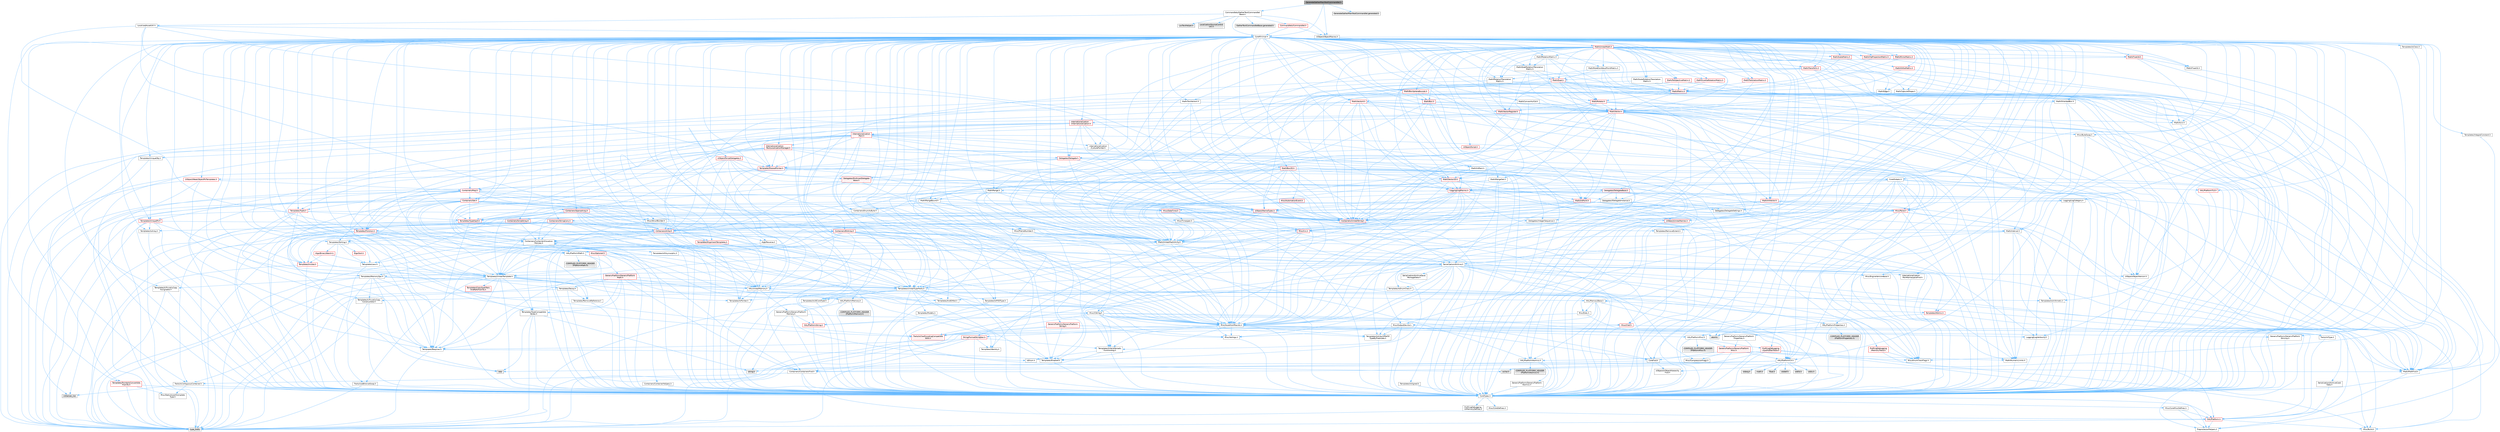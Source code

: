 digraph "GenerateGatherManifestCommandlet.h"
{
 // INTERACTIVE_SVG=YES
 // LATEX_PDF_SIZE
  bgcolor="transparent";
  edge [fontname=Helvetica,fontsize=10,labelfontname=Helvetica,labelfontsize=10];
  node [fontname=Helvetica,fontsize=10,shape=box,height=0.2,width=0.4];
  Node1 [id="Node000001",label="GenerateGatherManifestCommandlet.h",height=0.2,width=0.4,color="gray40", fillcolor="grey60", style="filled", fontcolor="black",tooltip=" "];
  Node1 -> Node2 [id="edge1_Node000001_Node000002",color="steelblue1",style="solid",tooltip=" "];
  Node2 [id="Node000002",label="CoreMinimal.h",height=0.2,width=0.4,color="grey40", fillcolor="white", style="filled",URL="$d7/d67/CoreMinimal_8h.html",tooltip=" "];
  Node2 -> Node3 [id="edge2_Node000002_Node000003",color="steelblue1",style="solid",tooltip=" "];
  Node3 [id="Node000003",label="CoreTypes.h",height=0.2,width=0.4,color="grey40", fillcolor="white", style="filled",URL="$dc/dec/CoreTypes_8h.html",tooltip=" "];
  Node3 -> Node4 [id="edge3_Node000003_Node000004",color="steelblue1",style="solid",tooltip=" "];
  Node4 [id="Node000004",label="HAL/Platform.h",height=0.2,width=0.4,color="red", fillcolor="#FFF0F0", style="filled",URL="$d9/dd0/Platform_8h.html",tooltip=" "];
  Node4 -> Node5 [id="edge4_Node000004_Node000005",color="steelblue1",style="solid",tooltip=" "];
  Node5 [id="Node000005",label="Misc/Build.h",height=0.2,width=0.4,color="grey40", fillcolor="white", style="filled",URL="$d3/dbb/Build_8h.html",tooltip=" "];
  Node4 -> Node7 [id="edge5_Node000004_Node000007",color="steelblue1",style="solid",tooltip=" "];
  Node7 [id="Node000007",label="type_traits",height=0.2,width=0.4,color="grey60", fillcolor="#E0E0E0", style="filled",tooltip=" "];
  Node4 -> Node8 [id="edge6_Node000004_Node000008",color="steelblue1",style="solid",tooltip=" "];
  Node8 [id="Node000008",label="PreprocessorHelpers.h",height=0.2,width=0.4,color="grey40", fillcolor="white", style="filled",URL="$db/ddb/PreprocessorHelpers_8h.html",tooltip=" "];
  Node3 -> Node14 [id="edge7_Node000003_Node000014",color="steelblue1",style="solid",tooltip=" "];
  Node14 [id="Node000014",label="ProfilingDebugging\l/UMemoryDefines.h",height=0.2,width=0.4,color="grey40", fillcolor="white", style="filled",URL="$d2/da2/UMemoryDefines_8h.html",tooltip=" "];
  Node3 -> Node15 [id="edge8_Node000003_Node000015",color="steelblue1",style="solid",tooltip=" "];
  Node15 [id="Node000015",label="Misc/CoreMiscDefines.h",height=0.2,width=0.4,color="grey40", fillcolor="white", style="filled",URL="$da/d38/CoreMiscDefines_8h.html",tooltip=" "];
  Node15 -> Node4 [id="edge9_Node000015_Node000004",color="steelblue1",style="solid",tooltip=" "];
  Node15 -> Node8 [id="edge10_Node000015_Node000008",color="steelblue1",style="solid",tooltip=" "];
  Node3 -> Node16 [id="edge11_Node000003_Node000016",color="steelblue1",style="solid",tooltip=" "];
  Node16 [id="Node000016",label="Misc/CoreDefines.h",height=0.2,width=0.4,color="grey40", fillcolor="white", style="filled",URL="$d3/dd2/CoreDefines_8h.html",tooltip=" "];
  Node2 -> Node17 [id="edge12_Node000002_Node000017",color="steelblue1",style="solid",tooltip=" "];
  Node17 [id="Node000017",label="CoreFwd.h",height=0.2,width=0.4,color="grey40", fillcolor="white", style="filled",URL="$d1/d1e/CoreFwd_8h.html",tooltip=" "];
  Node17 -> Node3 [id="edge13_Node000017_Node000003",color="steelblue1",style="solid",tooltip=" "];
  Node17 -> Node18 [id="edge14_Node000017_Node000018",color="steelblue1",style="solid",tooltip=" "];
  Node18 [id="Node000018",label="Containers/ContainersFwd.h",height=0.2,width=0.4,color="grey40", fillcolor="white", style="filled",URL="$d4/d0a/ContainersFwd_8h.html",tooltip=" "];
  Node18 -> Node4 [id="edge15_Node000018_Node000004",color="steelblue1",style="solid",tooltip=" "];
  Node18 -> Node3 [id="edge16_Node000018_Node000003",color="steelblue1",style="solid",tooltip=" "];
  Node18 -> Node19 [id="edge17_Node000018_Node000019",color="steelblue1",style="solid",tooltip=" "];
  Node19 [id="Node000019",label="Traits/IsContiguousContainer.h",height=0.2,width=0.4,color="grey40", fillcolor="white", style="filled",URL="$d5/d3c/IsContiguousContainer_8h.html",tooltip=" "];
  Node19 -> Node3 [id="edge18_Node000019_Node000003",color="steelblue1",style="solid",tooltip=" "];
  Node19 -> Node20 [id="edge19_Node000019_Node000020",color="steelblue1",style="solid",tooltip=" "];
  Node20 [id="Node000020",label="Misc/StaticAssertComplete\lType.h",height=0.2,width=0.4,color="grey40", fillcolor="white", style="filled",URL="$d5/d4e/StaticAssertCompleteType_8h.html",tooltip=" "];
  Node19 -> Node21 [id="edge20_Node000019_Node000021",color="steelblue1",style="solid",tooltip=" "];
  Node21 [id="Node000021",label="initializer_list",height=0.2,width=0.4,color="grey60", fillcolor="#E0E0E0", style="filled",tooltip=" "];
  Node17 -> Node22 [id="edge21_Node000017_Node000022",color="steelblue1",style="solid",tooltip=" "];
  Node22 [id="Node000022",label="Math/MathFwd.h",height=0.2,width=0.4,color="grey40", fillcolor="white", style="filled",URL="$d2/d10/MathFwd_8h.html",tooltip=" "];
  Node22 -> Node4 [id="edge22_Node000022_Node000004",color="steelblue1",style="solid",tooltip=" "];
  Node17 -> Node23 [id="edge23_Node000017_Node000023",color="steelblue1",style="solid",tooltip=" "];
  Node23 [id="Node000023",label="UObject/UObjectHierarchy\lFwd.h",height=0.2,width=0.4,color="grey40", fillcolor="white", style="filled",URL="$d3/d13/UObjectHierarchyFwd_8h.html",tooltip=" "];
  Node2 -> Node23 [id="edge24_Node000002_Node000023",color="steelblue1",style="solid",tooltip=" "];
  Node2 -> Node18 [id="edge25_Node000002_Node000018",color="steelblue1",style="solid",tooltip=" "];
  Node2 -> Node24 [id="edge26_Node000002_Node000024",color="steelblue1",style="solid",tooltip=" "];
  Node24 [id="Node000024",label="Misc/VarArgs.h",height=0.2,width=0.4,color="grey40", fillcolor="white", style="filled",URL="$d5/d6f/VarArgs_8h.html",tooltip=" "];
  Node24 -> Node3 [id="edge27_Node000024_Node000003",color="steelblue1",style="solid",tooltip=" "];
  Node2 -> Node25 [id="edge28_Node000002_Node000025",color="steelblue1",style="solid",tooltip=" "];
  Node25 [id="Node000025",label="Logging/LogVerbosity.h",height=0.2,width=0.4,color="grey40", fillcolor="white", style="filled",URL="$d2/d8f/LogVerbosity_8h.html",tooltip=" "];
  Node25 -> Node3 [id="edge29_Node000025_Node000003",color="steelblue1",style="solid",tooltip=" "];
  Node2 -> Node26 [id="edge30_Node000002_Node000026",color="steelblue1",style="solid",tooltip=" "];
  Node26 [id="Node000026",label="Misc/OutputDevice.h",height=0.2,width=0.4,color="grey40", fillcolor="white", style="filled",URL="$d7/d32/OutputDevice_8h.html",tooltip=" "];
  Node26 -> Node17 [id="edge31_Node000026_Node000017",color="steelblue1",style="solid",tooltip=" "];
  Node26 -> Node3 [id="edge32_Node000026_Node000003",color="steelblue1",style="solid",tooltip=" "];
  Node26 -> Node25 [id="edge33_Node000026_Node000025",color="steelblue1",style="solid",tooltip=" "];
  Node26 -> Node24 [id="edge34_Node000026_Node000024",color="steelblue1",style="solid",tooltip=" "];
  Node26 -> Node27 [id="edge35_Node000026_Node000027",color="steelblue1",style="solid",tooltip=" "];
  Node27 [id="Node000027",label="Templates/IsArrayOrRefOf\lTypeByPredicate.h",height=0.2,width=0.4,color="grey40", fillcolor="white", style="filled",URL="$d6/da1/IsArrayOrRefOfTypeByPredicate_8h.html",tooltip=" "];
  Node27 -> Node3 [id="edge36_Node000027_Node000003",color="steelblue1",style="solid",tooltip=" "];
  Node26 -> Node28 [id="edge37_Node000026_Node000028",color="steelblue1",style="solid",tooltip=" "];
  Node28 [id="Node000028",label="Templates/IsValidVariadic\lFunctionArg.h",height=0.2,width=0.4,color="grey40", fillcolor="white", style="filled",URL="$d0/dc8/IsValidVariadicFunctionArg_8h.html",tooltip=" "];
  Node28 -> Node3 [id="edge38_Node000028_Node000003",color="steelblue1",style="solid",tooltip=" "];
  Node28 -> Node29 [id="edge39_Node000028_Node000029",color="steelblue1",style="solid",tooltip=" "];
  Node29 [id="Node000029",label="IsEnum.h",height=0.2,width=0.4,color="grey40", fillcolor="white", style="filled",URL="$d4/de5/IsEnum_8h.html",tooltip=" "];
  Node28 -> Node7 [id="edge40_Node000028_Node000007",color="steelblue1",style="solid",tooltip=" "];
  Node26 -> Node30 [id="edge41_Node000026_Node000030",color="steelblue1",style="solid",tooltip=" "];
  Node30 [id="Node000030",label="Traits/IsCharEncodingCompatible\lWith.h",height=0.2,width=0.4,color="red", fillcolor="#FFF0F0", style="filled",URL="$df/dd1/IsCharEncodingCompatibleWith_8h.html",tooltip=" "];
  Node30 -> Node7 [id="edge42_Node000030_Node000007",color="steelblue1",style="solid",tooltip=" "];
  Node2 -> Node32 [id="edge43_Node000002_Node000032",color="steelblue1",style="solid",tooltip=" "];
  Node32 [id="Node000032",label="HAL/PlatformCrt.h",height=0.2,width=0.4,color="grey40", fillcolor="white", style="filled",URL="$d8/d75/PlatformCrt_8h.html",tooltip=" "];
  Node32 -> Node33 [id="edge44_Node000032_Node000033",color="steelblue1",style="solid",tooltip=" "];
  Node33 [id="Node000033",label="new",height=0.2,width=0.4,color="grey60", fillcolor="#E0E0E0", style="filled",tooltip=" "];
  Node32 -> Node34 [id="edge45_Node000032_Node000034",color="steelblue1",style="solid",tooltip=" "];
  Node34 [id="Node000034",label="wchar.h",height=0.2,width=0.4,color="grey60", fillcolor="#E0E0E0", style="filled",tooltip=" "];
  Node32 -> Node35 [id="edge46_Node000032_Node000035",color="steelblue1",style="solid",tooltip=" "];
  Node35 [id="Node000035",label="stddef.h",height=0.2,width=0.4,color="grey60", fillcolor="#E0E0E0", style="filled",tooltip=" "];
  Node32 -> Node36 [id="edge47_Node000032_Node000036",color="steelblue1",style="solid",tooltip=" "];
  Node36 [id="Node000036",label="stdlib.h",height=0.2,width=0.4,color="grey60", fillcolor="#E0E0E0", style="filled",tooltip=" "];
  Node32 -> Node37 [id="edge48_Node000032_Node000037",color="steelblue1",style="solid",tooltip=" "];
  Node37 [id="Node000037",label="stdio.h",height=0.2,width=0.4,color="grey60", fillcolor="#E0E0E0", style="filled",tooltip=" "];
  Node32 -> Node38 [id="edge49_Node000032_Node000038",color="steelblue1",style="solid",tooltip=" "];
  Node38 [id="Node000038",label="stdarg.h",height=0.2,width=0.4,color="grey60", fillcolor="#E0E0E0", style="filled",tooltip=" "];
  Node32 -> Node39 [id="edge50_Node000032_Node000039",color="steelblue1",style="solid",tooltip=" "];
  Node39 [id="Node000039",label="math.h",height=0.2,width=0.4,color="grey60", fillcolor="#E0E0E0", style="filled",tooltip=" "];
  Node32 -> Node40 [id="edge51_Node000032_Node000040",color="steelblue1",style="solid",tooltip=" "];
  Node40 [id="Node000040",label="float.h",height=0.2,width=0.4,color="grey60", fillcolor="#E0E0E0", style="filled",tooltip=" "];
  Node32 -> Node41 [id="edge52_Node000032_Node000041",color="steelblue1",style="solid",tooltip=" "];
  Node41 [id="Node000041",label="string.h",height=0.2,width=0.4,color="grey60", fillcolor="#E0E0E0", style="filled",tooltip=" "];
  Node2 -> Node42 [id="edge53_Node000002_Node000042",color="steelblue1",style="solid",tooltip=" "];
  Node42 [id="Node000042",label="HAL/PlatformMisc.h",height=0.2,width=0.4,color="grey40", fillcolor="white", style="filled",URL="$d0/df5/PlatformMisc_8h.html",tooltip=" "];
  Node42 -> Node3 [id="edge54_Node000042_Node000003",color="steelblue1",style="solid",tooltip=" "];
  Node42 -> Node43 [id="edge55_Node000042_Node000043",color="steelblue1",style="solid",tooltip=" "];
  Node43 [id="Node000043",label="GenericPlatform/GenericPlatform\lMisc.h",height=0.2,width=0.4,color="red", fillcolor="#FFF0F0", style="filled",URL="$db/d9a/GenericPlatformMisc_8h.html",tooltip=" "];
  Node43 -> Node17 [id="edge56_Node000043_Node000017",color="steelblue1",style="solid",tooltip=" "];
  Node43 -> Node3 [id="edge57_Node000043_Node000003",color="steelblue1",style="solid",tooltip=" "];
  Node43 -> Node32 [id="edge58_Node000043_Node000032",color="steelblue1",style="solid",tooltip=" "];
  Node43 -> Node47 [id="edge59_Node000043_Node000047",color="steelblue1",style="solid",tooltip=" "];
  Node47 [id="Node000047",label="Math/NumericLimits.h",height=0.2,width=0.4,color="grey40", fillcolor="white", style="filled",URL="$df/d1b/NumericLimits_8h.html",tooltip=" "];
  Node47 -> Node3 [id="edge60_Node000047_Node000003",color="steelblue1",style="solid",tooltip=" "];
  Node43 -> Node48 [id="edge61_Node000043_Node000048",color="steelblue1",style="solid",tooltip=" "];
  Node48 [id="Node000048",label="Misc/CompressionFlags.h",height=0.2,width=0.4,color="grey40", fillcolor="white", style="filled",URL="$d9/d76/CompressionFlags_8h.html",tooltip=" "];
  Node43 -> Node49 [id="edge62_Node000043_Node000049",color="steelblue1",style="solid",tooltip=" "];
  Node49 [id="Node000049",label="Misc/EnumClassFlags.h",height=0.2,width=0.4,color="grey40", fillcolor="white", style="filled",URL="$d8/de7/EnumClassFlags_8h.html",tooltip=" "];
  Node42 -> Node52 [id="edge63_Node000042_Node000052",color="steelblue1",style="solid",tooltip=" "];
  Node52 [id="Node000052",label="COMPILED_PLATFORM_HEADER\l(PlatformMisc.h)",height=0.2,width=0.4,color="grey60", fillcolor="#E0E0E0", style="filled",tooltip=" "];
  Node42 -> Node53 [id="edge64_Node000042_Node000053",color="steelblue1",style="solid",tooltip=" "];
  Node53 [id="Node000053",label="ProfilingDebugging\l/CpuProfilerTrace.h",height=0.2,width=0.4,color="red", fillcolor="#FFF0F0", style="filled",URL="$da/dcb/CpuProfilerTrace_8h.html",tooltip=" "];
  Node53 -> Node3 [id="edge65_Node000053_Node000003",color="steelblue1",style="solid",tooltip=" "];
  Node53 -> Node18 [id="edge66_Node000053_Node000018",color="steelblue1",style="solid",tooltip=" "];
  Node53 -> Node54 [id="edge67_Node000053_Node000054",color="steelblue1",style="solid",tooltip=" "];
  Node54 [id="Node000054",label="HAL/PlatformAtomics.h",height=0.2,width=0.4,color="grey40", fillcolor="white", style="filled",URL="$d3/d36/PlatformAtomics_8h.html",tooltip=" "];
  Node54 -> Node3 [id="edge68_Node000054_Node000003",color="steelblue1",style="solid",tooltip=" "];
  Node54 -> Node55 [id="edge69_Node000054_Node000055",color="steelblue1",style="solid",tooltip=" "];
  Node55 [id="Node000055",label="GenericPlatform/GenericPlatform\lAtomics.h",height=0.2,width=0.4,color="grey40", fillcolor="white", style="filled",URL="$da/d72/GenericPlatformAtomics_8h.html",tooltip=" "];
  Node55 -> Node3 [id="edge70_Node000055_Node000003",color="steelblue1",style="solid",tooltip=" "];
  Node54 -> Node56 [id="edge71_Node000054_Node000056",color="steelblue1",style="solid",tooltip=" "];
  Node56 [id="Node000056",label="COMPILED_PLATFORM_HEADER\l(PlatformAtomics.h)",height=0.2,width=0.4,color="grey60", fillcolor="#E0E0E0", style="filled",tooltip=" "];
  Node53 -> Node8 [id="edge72_Node000053_Node000008",color="steelblue1",style="solid",tooltip=" "];
  Node53 -> Node5 [id="edge73_Node000053_Node000005",color="steelblue1",style="solid",tooltip=" "];
  Node2 -> Node61 [id="edge74_Node000002_Node000061",color="steelblue1",style="solid",tooltip=" "];
  Node61 [id="Node000061",label="Misc/AssertionMacros.h",height=0.2,width=0.4,color="grey40", fillcolor="white", style="filled",URL="$d0/dfa/AssertionMacros_8h.html",tooltip=" "];
  Node61 -> Node3 [id="edge75_Node000061_Node000003",color="steelblue1",style="solid",tooltip=" "];
  Node61 -> Node4 [id="edge76_Node000061_Node000004",color="steelblue1",style="solid",tooltip=" "];
  Node61 -> Node42 [id="edge77_Node000061_Node000042",color="steelblue1",style="solid",tooltip=" "];
  Node61 -> Node8 [id="edge78_Node000061_Node000008",color="steelblue1",style="solid",tooltip=" "];
  Node61 -> Node62 [id="edge79_Node000061_Node000062",color="steelblue1",style="solid",tooltip=" "];
  Node62 [id="Node000062",label="Templates/EnableIf.h",height=0.2,width=0.4,color="grey40", fillcolor="white", style="filled",URL="$d7/d60/EnableIf_8h.html",tooltip=" "];
  Node62 -> Node3 [id="edge80_Node000062_Node000003",color="steelblue1",style="solid",tooltip=" "];
  Node61 -> Node27 [id="edge81_Node000061_Node000027",color="steelblue1",style="solid",tooltip=" "];
  Node61 -> Node28 [id="edge82_Node000061_Node000028",color="steelblue1",style="solid",tooltip=" "];
  Node61 -> Node30 [id="edge83_Node000061_Node000030",color="steelblue1",style="solid",tooltip=" "];
  Node61 -> Node24 [id="edge84_Node000061_Node000024",color="steelblue1",style="solid",tooltip=" "];
  Node61 -> Node63 [id="edge85_Node000061_Node000063",color="steelblue1",style="solid",tooltip=" "];
  Node63 [id="Node000063",label="String/FormatStringSan.h",height=0.2,width=0.4,color="red", fillcolor="#FFF0F0", style="filled",URL="$d3/d8b/FormatStringSan_8h.html",tooltip=" "];
  Node63 -> Node7 [id="edge86_Node000063_Node000007",color="steelblue1",style="solid",tooltip=" "];
  Node63 -> Node3 [id="edge87_Node000063_Node000003",color="steelblue1",style="solid",tooltip=" "];
  Node63 -> Node64 [id="edge88_Node000063_Node000064",color="steelblue1",style="solid",tooltip=" "];
  Node64 [id="Node000064",label="Templates/Requires.h",height=0.2,width=0.4,color="grey40", fillcolor="white", style="filled",URL="$dc/d96/Requires_8h.html",tooltip=" "];
  Node64 -> Node62 [id="edge89_Node000064_Node000062",color="steelblue1",style="solid",tooltip=" "];
  Node64 -> Node7 [id="edge90_Node000064_Node000007",color="steelblue1",style="solid",tooltip=" "];
  Node63 -> Node65 [id="edge91_Node000063_Node000065",color="steelblue1",style="solid",tooltip=" "];
  Node65 [id="Node000065",label="Templates/Identity.h",height=0.2,width=0.4,color="grey40", fillcolor="white", style="filled",URL="$d0/dd5/Identity_8h.html",tooltip=" "];
  Node63 -> Node28 [id="edge92_Node000063_Node000028",color="steelblue1",style="solid",tooltip=" "];
  Node63 -> Node18 [id="edge93_Node000063_Node000018",color="steelblue1",style="solid",tooltip=" "];
  Node61 -> Node69 [id="edge94_Node000061_Node000069",color="steelblue1",style="solid",tooltip=" "];
  Node69 [id="Node000069",label="atomic",height=0.2,width=0.4,color="grey60", fillcolor="#E0E0E0", style="filled",tooltip=" "];
  Node2 -> Node70 [id="edge95_Node000002_Node000070",color="steelblue1",style="solid",tooltip=" "];
  Node70 [id="Node000070",label="Templates/IsPointer.h",height=0.2,width=0.4,color="grey40", fillcolor="white", style="filled",URL="$d7/d05/IsPointer_8h.html",tooltip=" "];
  Node70 -> Node3 [id="edge96_Node000070_Node000003",color="steelblue1",style="solid",tooltip=" "];
  Node2 -> Node71 [id="edge97_Node000002_Node000071",color="steelblue1",style="solid",tooltip=" "];
  Node71 [id="Node000071",label="HAL/PlatformMemory.h",height=0.2,width=0.4,color="grey40", fillcolor="white", style="filled",URL="$de/d68/PlatformMemory_8h.html",tooltip=" "];
  Node71 -> Node3 [id="edge98_Node000071_Node000003",color="steelblue1",style="solid",tooltip=" "];
  Node71 -> Node72 [id="edge99_Node000071_Node000072",color="steelblue1",style="solid",tooltip=" "];
  Node72 [id="Node000072",label="GenericPlatform/GenericPlatform\lMemory.h",height=0.2,width=0.4,color="grey40", fillcolor="white", style="filled",URL="$dd/d22/GenericPlatformMemory_8h.html",tooltip=" "];
  Node72 -> Node17 [id="edge100_Node000072_Node000017",color="steelblue1",style="solid",tooltip=" "];
  Node72 -> Node3 [id="edge101_Node000072_Node000003",color="steelblue1",style="solid",tooltip=" "];
  Node72 -> Node73 [id="edge102_Node000072_Node000073",color="steelblue1",style="solid",tooltip=" "];
  Node73 [id="Node000073",label="HAL/PlatformString.h",height=0.2,width=0.4,color="red", fillcolor="#FFF0F0", style="filled",URL="$db/db5/PlatformString_8h.html",tooltip=" "];
  Node73 -> Node3 [id="edge103_Node000073_Node000003",color="steelblue1",style="solid",tooltip=" "];
  Node72 -> Node41 [id="edge104_Node000072_Node000041",color="steelblue1",style="solid",tooltip=" "];
  Node72 -> Node34 [id="edge105_Node000072_Node000034",color="steelblue1",style="solid",tooltip=" "];
  Node71 -> Node75 [id="edge106_Node000071_Node000075",color="steelblue1",style="solid",tooltip=" "];
  Node75 [id="Node000075",label="COMPILED_PLATFORM_HEADER\l(PlatformMemory.h)",height=0.2,width=0.4,color="grey60", fillcolor="#E0E0E0", style="filled",tooltip=" "];
  Node2 -> Node54 [id="edge107_Node000002_Node000054",color="steelblue1",style="solid",tooltip=" "];
  Node2 -> Node76 [id="edge108_Node000002_Node000076",color="steelblue1",style="solid",tooltip=" "];
  Node76 [id="Node000076",label="Misc/Exec.h",height=0.2,width=0.4,color="grey40", fillcolor="white", style="filled",URL="$de/ddb/Exec_8h.html",tooltip=" "];
  Node76 -> Node3 [id="edge109_Node000076_Node000003",color="steelblue1",style="solid",tooltip=" "];
  Node76 -> Node61 [id="edge110_Node000076_Node000061",color="steelblue1",style="solid",tooltip=" "];
  Node2 -> Node77 [id="edge111_Node000002_Node000077",color="steelblue1",style="solid",tooltip=" "];
  Node77 [id="Node000077",label="HAL/MemoryBase.h",height=0.2,width=0.4,color="grey40", fillcolor="white", style="filled",URL="$d6/d9f/MemoryBase_8h.html",tooltip=" "];
  Node77 -> Node3 [id="edge112_Node000077_Node000003",color="steelblue1",style="solid",tooltip=" "];
  Node77 -> Node54 [id="edge113_Node000077_Node000054",color="steelblue1",style="solid",tooltip=" "];
  Node77 -> Node32 [id="edge114_Node000077_Node000032",color="steelblue1",style="solid",tooltip=" "];
  Node77 -> Node76 [id="edge115_Node000077_Node000076",color="steelblue1",style="solid",tooltip=" "];
  Node77 -> Node26 [id="edge116_Node000077_Node000026",color="steelblue1",style="solid",tooltip=" "];
  Node77 -> Node78 [id="edge117_Node000077_Node000078",color="steelblue1",style="solid",tooltip=" "];
  Node78 [id="Node000078",label="Templates/Atomic.h",height=0.2,width=0.4,color="red", fillcolor="#FFF0F0", style="filled",URL="$d3/d91/Atomic_8h.html",tooltip=" "];
  Node78 -> Node86 [id="edge118_Node000078_Node000086",color="steelblue1",style="solid",tooltip=" "];
  Node86 [id="Node000086",label="Traits/IntType.h",height=0.2,width=0.4,color="grey40", fillcolor="white", style="filled",URL="$d7/deb/IntType_8h.html",tooltip=" "];
  Node86 -> Node4 [id="edge119_Node000086_Node000004",color="steelblue1",style="solid",tooltip=" "];
  Node78 -> Node69 [id="edge120_Node000078_Node000069",color="steelblue1",style="solid",tooltip=" "];
  Node2 -> Node87 [id="edge121_Node000002_Node000087",color="steelblue1",style="solid",tooltip=" "];
  Node87 [id="Node000087",label="HAL/UnrealMemory.h",height=0.2,width=0.4,color="grey40", fillcolor="white", style="filled",URL="$d9/d96/UnrealMemory_8h.html",tooltip=" "];
  Node87 -> Node3 [id="edge122_Node000087_Node000003",color="steelblue1",style="solid",tooltip=" "];
  Node87 -> Node72 [id="edge123_Node000087_Node000072",color="steelblue1",style="solid",tooltip=" "];
  Node87 -> Node77 [id="edge124_Node000087_Node000077",color="steelblue1",style="solid",tooltip=" "];
  Node87 -> Node71 [id="edge125_Node000087_Node000071",color="steelblue1",style="solid",tooltip=" "];
  Node87 -> Node88 [id="edge126_Node000087_Node000088",color="steelblue1",style="solid",tooltip=" "];
  Node88 [id="Node000088",label="ProfilingDebugging\l/MemoryTrace.h",height=0.2,width=0.4,color="red", fillcolor="#FFF0F0", style="filled",URL="$da/dd7/MemoryTrace_8h.html",tooltip=" "];
  Node88 -> Node4 [id="edge127_Node000088_Node000004",color="steelblue1",style="solid",tooltip=" "];
  Node88 -> Node49 [id="edge128_Node000088_Node000049",color="steelblue1",style="solid",tooltip=" "];
  Node87 -> Node70 [id="edge129_Node000087_Node000070",color="steelblue1",style="solid",tooltip=" "];
  Node2 -> Node89 [id="edge130_Node000002_Node000089",color="steelblue1",style="solid",tooltip=" "];
  Node89 [id="Node000089",label="Templates/IsArithmetic.h",height=0.2,width=0.4,color="grey40", fillcolor="white", style="filled",URL="$d2/d5d/IsArithmetic_8h.html",tooltip=" "];
  Node89 -> Node3 [id="edge131_Node000089_Node000003",color="steelblue1",style="solid",tooltip=" "];
  Node2 -> Node83 [id="edge132_Node000002_Node000083",color="steelblue1",style="solid",tooltip=" "];
  Node83 [id="Node000083",label="Templates/AndOrNot.h",height=0.2,width=0.4,color="grey40", fillcolor="white", style="filled",URL="$db/d0a/AndOrNot_8h.html",tooltip=" "];
  Node83 -> Node3 [id="edge133_Node000083_Node000003",color="steelblue1",style="solid",tooltip=" "];
  Node2 -> Node90 [id="edge134_Node000002_Node000090",color="steelblue1",style="solid",tooltip=" "];
  Node90 [id="Node000090",label="Templates/IsPODType.h",height=0.2,width=0.4,color="grey40", fillcolor="white", style="filled",URL="$d7/db1/IsPODType_8h.html",tooltip=" "];
  Node90 -> Node3 [id="edge135_Node000090_Node000003",color="steelblue1",style="solid",tooltip=" "];
  Node2 -> Node91 [id="edge136_Node000002_Node000091",color="steelblue1",style="solid",tooltip=" "];
  Node91 [id="Node000091",label="Templates/IsUECoreType.h",height=0.2,width=0.4,color="grey40", fillcolor="white", style="filled",URL="$d1/db8/IsUECoreType_8h.html",tooltip=" "];
  Node91 -> Node3 [id="edge137_Node000091_Node000003",color="steelblue1",style="solid",tooltip=" "];
  Node91 -> Node7 [id="edge138_Node000091_Node000007",color="steelblue1",style="solid",tooltip=" "];
  Node2 -> Node84 [id="edge139_Node000002_Node000084",color="steelblue1",style="solid",tooltip=" "];
  Node84 [id="Node000084",label="Templates/IsTriviallyCopy\lConstructible.h",height=0.2,width=0.4,color="grey40", fillcolor="white", style="filled",URL="$d3/d78/IsTriviallyCopyConstructible_8h.html",tooltip=" "];
  Node84 -> Node3 [id="edge140_Node000084_Node000003",color="steelblue1",style="solid",tooltip=" "];
  Node84 -> Node7 [id="edge141_Node000084_Node000007",color="steelblue1",style="solid",tooltip=" "];
  Node2 -> Node92 [id="edge142_Node000002_Node000092",color="steelblue1",style="solid",tooltip=" "];
  Node92 [id="Node000092",label="Templates/UnrealTypeTraits.h",height=0.2,width=0.4,color="grey40", fillcolor="white", style="filled",URL="$d2/d2d/UnrealTypeTraits_8h.html",tooltip=" "];
  Node92 -> Node3 [id="edge143_Node000092_Node000003",color="steelblue1",style="solid",tooltip=" "];
  Node92 -> Node70 [id="edge144_Node000092_Node000070",color="steelblue1",style="solid",tooltip=" "];
  Node92 -> Node61 [id="edge145_Node000092_Node000061",color="steelblue1",style="solid",tooltip=" "];
  Node92 -> Node83 [id="edge146_Node000092_Node000083",color="steelblue1",style="solid",tooltip=" "];
  Node92 -> Node62 [id="edge147_Node000092_Node000062",color="steelblue1",style="solid",tooltip=" "];
  Node92 -> Node89 [id="edge148_Node000092_Node000089",color="steelblue1",style="solid",tooltip=" "];
  Node92 -> Node29 [id="edge149_Node000092_Node000029",color="steelblue1",style="solid",tooltip=" "];
  Node92 -> Node93 [id="edge150_Node000092_Node000093",color="steelblue1",style="solid",tooltip=" "];
  Node93 [id="Node000093",label="Templates/Models.h",height=0.2,width=0.4,color="grey40", fillcolor="white", style="filled",URL="$d3/d0c/Models_8h.html",tooltip=" "];
  Node93 -> Node65 [id="edge151_Node000093_Node000065",color="steelblue1",style="solid",tooltip=" "];
  Node92 -> Node90 [id="edge152_Node000092_Node000090",color="steelblue1",style="solid",tooltip=" "];
  Node92 -> Node91 [id="edge153_Node000092_Node000091",color="steelblue1",style="solid",tooltip=" "];
  Node92 -> Node84 [id="edge154_Node000092_Node000084",color="steelblue1",style="solid",tooltip=" "];
  Node2 -> Node62 [id="edge155_Node000002_Node000062",color="steelblue1",style="solid",tooltip=" "];
  Node2 -> Node94 [id="edge156_Node000002_Node000094",color="steelblue1",style="solid",tooltip=" "];
  Node94 [id="Node000094",label="Templates/RemoveReference.h",height=0.2,width=0.4,color="grey40", fillcolor="white", style="filled",URL="$da/dbe/RemoveReference_8h.html",tooltip=" "];
  Node94 -> Node3 [id="edge157_Node000094_Node000003",color="steelblue1",style="solid",tooltip=" "];
  Node2 -> Node95 [id="edge158_Node000002_Node000095",color="steelblue1",style="solid",tooltip=" "];
  Node95 [id="Node000095",label="Templates/IntegralConstant.h",height=0.2,width=0.4,color="grey40", fillcolor="white", style="filled",URL="$db/d1b/IntegralConstant_8h.html",tooltip=" "];
  Node95 -> Node3 [id="edge159_Node000095_Node000003",color="steelblue1",style="solid",tooltip=" "];
  Node2 -> Node96 [id="edge160_Node000002_Node000096",color="steelblue1",style="solid",tooltip=" "];
  Node96 [id="Node000096",label="Templates/IsClass.h",height=0.2,width=0.4,color="grey40", fillcolor="white", style="filled",URL="$db/dcb/IsClass_8h.html",tooltip=" "];
  Node96 -> Node3 [id="edge161_Node000096_Node000003",color="steelblue1",style="solid",tooltip=" "];
  Node2 -> Node97 [id="edge162_Node000002_Node000097",color="steelblue1",style="solid",tooltip=" "];
  Node97 [id="Node000097",label="Templates/TypeCompatible\lBytes.h",height=0.2,width=0.4,color="grey40", fillcolor="white", style="filled",URL="$df/d0a/TypeCompatibleBytes_8h.html",tooltip=" "];
  Node97 -> Node3 [id="edge163_Node000097_Node000003",color="steelblue1",style="solid",tooltip=" "];
  Node97 -> Node41 [id="edge164_Node000097_Node000041",color="steelblue1",style="solid",tooltip=" "];
  Node97 -> Node33 [id="edge165_Node000097_Node000033",color="steelblue1",style="solid",tooltip=" "];
  Node97 -> Node7 [id="edge166_Node000097_Node000007",color="steelblue1",style="solid",tooltip=" "];
  Node2 -> Node19 [id="edge167_Node000002_Node000019",color="steelblue1",style="solid",tooltip=" "];
  Node2 -> Node98 [id="edge168_Node000002_Node000098",color="steelblue1",style="solid",tooltip=" "];
  Node98 [id="Node000098",label="Templates/UnrealTemplate.h",height=0.2,width=0.4,color="grey40", fillcolor="white", style="filled",URL="$d4/d24/UnrealTemplate_8h.html",tooltip=" "];
  Node98 -> Node3 [id="edge169_Node000098_Node000003",color="steelblue1",style="solid",tooltip=" "];
  Node98 -> Node70 [id="edge170_Node000098_Node000070",color="steelblue1",style="solid",tooltip=" "];
  Node98 -> Node87 [id="edge171_Node000098_Node000087",color="steelblue1",style="solid",tooltip=" "];
  Node98 -> Node99 [id="edge172_Node000098_Node000099",color="steelblue1",style="solid",tooltip=" "];
  Node99 [id="Node000099",label="Templates/CopyQualifiers\lAndRefsFromTo.h",height=0.2,width=0.4,color="red", fillcolor="#FFF0F0", style="filled",URL="$d3/db3/CopyQualifiersAndRefsFromTo_8h.html",tooltip=" "];
  Node98 -> Node92 [id="edge173_Node000098_Node000092",color="steelblue1",style="solid",tooltip=" "];
  Node98 -> Node94 [id="edge174_Node000098_Node000094",color="steelblue1",style="solid",tooltip=" "];
  Node98 -> Node64 [id="edge175_Node000098_Node000064",color="steelblue1",style="solid",tooltip=" "];
  Node98 -> Node97 [id="edge176_Node000098_Node000097",color="steelblue1",style="solid",tooltip=" "];
  Node98 -> Node65 [id="edge177_Node000098_Node000065",color="steelblue1",style="solid",tooltip=" "];
  Node98 -> Node19 [id="edge178_Node000098_Node000019",color="steelblue1",style="solid",tooltip=" "];
  Node98 -> Node101 [id="edge179_Node000098_Node000101",color="steelblue1",style="solid",tooltip=" "];
  Node101 [id="Node000101",label="Traits/UseBitwiseSwap.h",height=0.2,width=0.4,color="grey40", fillcolor="white", style="filled",URL="$db/df3/UseBitwiseSwap_8h.html",tooltip=" "];
  Node101 -> Node3 [id="edge180_Node000101_Node000003",color="steelblue1",style="solid",tooltip=" "];
  Node101 -> Node7 [id="edge181_Node000101_Node000007",color="steelblue1",style="solid",tooltip=" "];
  Node98 -> Node7 [id="edge182_Node000098_Node000007",color="steelblue1",style="solid",tooltip=" "];
  Node2 -> Node47 [id="edge183_Node000002_Node000047",color="steelblue1",style="solid",tooltip=" "];
  Node2 -> Node102 [id="edge184_Node000002_Node000102",color="steelblue1",style="solid",tooltip=" "];
  Node102 [id="Node000102",label="HAL/PlatformMath.h",height=0.2,width=0.4,color="grey40", fillcolor="white", style="filled",URL="$dc/d53/PlatformMath_8h.html",tooltip=" "];
  Node102 -> Node3 [id="edge185_Node000102_Node000003",color="steelblue1",style="solid",tooltip=" "];
  Node102 -> Node103 [id="edge186_Node000102_Node000103",color="steelblue1",style="solid",tooltip=" "];
  Node103 [id="Node000103",label="GenericPlatform/GenericPlatform\lMath.h",height=0.2,width=0.4,color="red", fillcolor="#FFF0F0", style="filled",URL="$d5/d79/GenericPlatformMath_8h.html",tooltip=" "];
  Node103 -> Node3 [id="edge187_Node000103_Node000003",color="steelblue1",style="solid",tooltip=" "];
  Node103 -> Node18 [id="edge188_Node000103_Node000018",color="steelblue1",style="solid",tooltip=" "];
  Node103 -> Node32 [id="edge189_Node000103_Node000032",color="steelblue1",style="solid",tooltip=" "];
  Node103 -> Node83 [id="edge190_Node000103_Node000083",color="steelblue1",style="solid",tooltip=" "];
  Node103 -> Node104 [id="edge191_Node000103_Node000104",color="steelblue1",style="solid",tooltip=" "];
  Node104 [id="Node000104",label="Templates/Decay.h",height=0.2,width=0.4,color="grey40", fillcolor="white", style="filled",URL="$dd/d0f/Decay_8h.html",tooltip=" "];
  Node104 -> Node3 [id="edge192_Node000104_Node000003",color="steelblue1",style="solid",tooltip=" "];
  Node104 -> Node94 [id="edge193_Node000104_Node000094",color="steelblue1",style="solid",tooltip=" "];
  Node104 -> Node7 [id="edge194_Node000104_Node000007",color="steelblue1",style="solid",tooltip=" "];
  Node103 -> Node92 [id="edge195_Node000103_Node000092",color="steelblue1",style="solid",tooltip=" "];
  Node103 -> Node64 [id="edge196_Node000103_Node000064",color="steelblue1",style="solid",tooltip=" "];
  Node103 -> Node97 [id="edge197_Node000103_Node000097",color="steelblue1",style="solid",tooltip=" "];
  Node103 -> Node7 [id="edge198_Node000103_Node000007",color="steelblue1",style="solid",tooltip=" "];
  Node102 -> Node109 [id="edge199_Node000102_Node000109",color="steelblue1",style="solid",tooltip=" "];
  Node109 [id="Node000109",label="COMPILED_PLATFORM_HEADER\l(PlatformMath.h)",height=0.2,width=0.4,color="grey60", fillcolor="#E0E0E0", style="filled",tooltip=" "];
  Node2 -> Node85 [id="edge200_Node000002_Node000085",color="steelblue1",style="solid",tooltip=" "];
  Node85 [id="Node000085",label="Templates/IsTriviallyCopy\lAssignable.h",height=0.2,width=0.4,color="grey40", fillcolor="white", style="filled",URL="$d2/df2/IsTriviallyCopyAssignable_8h.html",tooltip=" "];
  Node85 -> Node3 [id="edge201_Node000085_Node000003",color="steelblue1",style="solid",tooltip=" "];
  Node85 -> Node7 [id="edge202_Node000085_Node000007",color="steelblue1",style="solid",tooltip=" "];
  Node2 -> Node110 [id="edge203_Node000002_Node000110",color="steelblue1",style="solid",tooltip=" "];
  Node110 [id="Node000110",label="Templates/MemoryOps.h",height=0.2,width=0.4,color="grey40", fillcolor="white", style="filled",URL="$db/dea/MemoryOps_8h.html",tooltip=" "];
  Node110 -> Node3 [id="edge204_Node000110_Node000003",color="steelblue1",style="solid",tooltip=" "];
  Node110 -> Node87 [id="edge205_Node000110_Node000087",color="steelblue1",style="solid",tooltip=" "];
  Node110 -> Node85 [id="edge206_Node000110_Node000085",color="steelblue1",style="solid",tooltip=" "];
  Node110 -> Node84 [id="edge207_Node000110_Node000084",color="steelblue1",style="solid",tooltip=" "];
  Node110 -> Node64 [id="edge208_Node000110_Node000064",color="steelblue1",style="solid",tooltip=" "];
  Node110 -> Node92 [id="edge209_Node000110_Node000092",color="steelblue1",style="solid",tooltip=" "];
  Node110 -> Node101 [id="edge210_Node000110_Node000101",color="steelblue1",style="solid",tooltip=" "];
  Node110 -> Node33 [id="edge211_Node000110_Node000033",color="steelblue1",style="solid",tooltip=" "];
  Node110 -> Node7 [id="edge212_Node000110_Node000007",color="steelblue1",style="solid",tooltip=" "];
  Node2 -> Node111 [id="edge213_Node000002_Node000111",color="steelblue1",style="solid",tooltip=" "];
  Node111 [id="Node000111",label="Containers/ContainerAllocation\lPolicies.h",height=0.2,width=0.4,color="grey40", fillcolor="white", style="filled",URL="$d7/dff/ContainerAllocationPolicies_8h.html",tooltip=" "];
  Node111 -> Node3 [id="edge214_Node000111_Node000003",color="steelblue1",style="solid",tooltip=" "];
  Node111 -> Node112 [id="edge215_Node000111_Node000112",color="steelblue1",style="solid",tooltip=" "];
  Node112 [id="Node000112",label="Containers/ContainerHelpers.h",height=0.2,width=0.4,color="grey40", fillcolor="white", style="filled",URL="$d7/d33/ContainerHelpers_8h.html",tooltip=" "];
  Node112 -> Node3 [id="edge216_Node000112_Node000003",color="steelblue1",style="solid",tooltip=" "];
  Node111 -> Node111 [id="edge217_Node000111_Node000111",color="steelblue1",style="solid",tooltip=" "];
  Node111 -> Node102 [id="edge218_Node000111_Node000102",color="steelblue1",style="solid",tooltip=" "];
  Node111 -> Node87 [id="edge219_Node000111_Node000087",color="steelblue1",style="solid",tooltip=" "];
  Node111 -> Node47 [id="edge220_Node000111_Node000047",color="steelblue1",style="solid",tooltip=" "];
  Node111 -> Node61 [id="edge221_Node000111_Node000061",color="steelblue1",style="solid",tooltip=" "];
  Node111 -> Node113 [id="edge222_Node000111_Node000113",color="steelblue1",style="solid",tooltip=" "];
  Node113 [id="Node000113",label="Templates/IsPolymorphic.h",height=0.2,width=0.4,color="grey40", fillcolor="white", style="filled",URL="$dc/d20/IsPolymorphic_8h.html",tooltip=" "];
  Node111 -> Node110 [id="edge223_Node000111_Node000110",color="steelblue1",style="solid",tooltip=" "];
  Node111 -> Node97 [id="edge224_Node000111_Node000097",color="steelblue1",style="solid",tooltip=" "];
  Node111 -> Node7 [id="edge225_Node000111_Node000007",color="steelblue1",style="solid",tooltip=" "];
  Node2 -> Node114 [id="edge226_Node000002_Node000114",color="steelblue1",style="solid",tooltip=" "];
  Node114 [id="Node000114",label="Templates/IsEnumClass.h",height=0.2,width=0.4,color="grey40", fillcolor="white", style="filled",URL="$d7/d15/IsEnumClass_8h.html",tooltip=" "];
  Node114 -> Node3 [id="edge227_Node000114_Node000003",color="steelblue1",style="solid",tooltip=" "];
  Node114 -> Node83 [id="edge228_Node000114_Node000083",color="steelblue1",style="solid",tooltip=" "];
  Node2 -> Node115 [id="edge229_Node000002_Node000115",color="steelblue1",style="solid",tooltip=" "];
  Node115 [id="Node000115",label="HAL/PlatformProperties.h",height=0.2,width=0.4,color="grey40", fillcolor="white", style="filled",URL="$d9/db0/PlatformProperties_8h.html",tooltip=" "];
  Node115 -> Node3 [id="edge230_Node000115_Node000003",color="steelblue1",style="solid",tooltip=" "];
  Node115 -> Node116 [id="edge231_Node000115_Node000116",color="steelblue1",style="solid",tooltip=" "];
  Node116 [id="Node000116",label="GenericPlatform/GenericPlatform\lProperties.h",height=0.2,width=0.4,color="grey40", fillcolor="white", style="filled",URL="$d2/dcd/GenericPlatformProperties_8h.html",tooltip=" "];
  Node116 -> Node3 [id="edge232_Node000116_Node000003",color="steelblue1",style="solid",tooltip=" "];
  Node116 -> Node43 [id="edge233_Node000116_Node000043",color="steelblue1",style="solid",tooltip=" "];
  Node115 -> Node117 [id="edge234_Node000115_Node000117",color="steelblue1",style="solid",tooltip=" "];
  Node117 [id="Node000117",label="COMPILED_PLATFORM_HEADER\l(PlatformProperties.h)",height=0.2,width=0.4,color="grey60", fillcolor="#E0E0E0", style="filled",tooltip=" "];
  Node2 -> Node118 [id="edge235_Node000002_Node000118",color="steelblue1",style="solid",tooltip=" "];
  Node118 [id="Node000118",label="Misc/EngineVersionBase.h",height=0.2,width=0.4,color="grey40", fillcolor="white", style="filled",URL="$d5/d2b/EngineVersionBase_8h.html",tooltip=" "];
  Node118 -> Node3 [id="edge236_Node000118_Node000003",color="steelblue1",style="solid",tooltip=" "];
  Node2 -> Node119 [id="edge237_Node000002_Node000119",color="steelblue1",style="solid",tooltip=" "];
  Node119 [id="Node000119",label="Internationalization\l/TextNamespaceFwd.h",height=0.2,width=0.4,color="grey40", fillcolor="white", style="filled",URL="$d8/d97/TextNamespaceFwd_8h.html",tooltip=" "];
  Node119 -> Node3 [id="edge238_Node000119_Node000003",color="steelblue1",style="solid",tooltip=" "];
  Node2 -> Node120 [id="edge239_Node000002_Node000120",color="steelblue1",style="solid",tooltip=" "];
  Node120 [id="Node000120",label="Serialization/Archive.h",height=0.2,width=0.4,color="grey40", fillcolor="white", style="filled",URL="$d7/d3b/Archive_8h.html",tooltip=" "];
  Node120 -> Node17 [id="edge240_Node000120_Node000017",color="steelblue1",style="solid",tooltip=" "];
  Node120 -> Node3 [id="edge241_Node000120_Node000003",color="steelblue1",style="solid",tooltip=" "];
  Node120 -> Node115 [id="edge242_Node000120_Node000115",color="steelblue1",style="solid",tooltip=" "];
  Node120 -> Node119 [id="edge243_Node000120_Node000119",color="steelblue1",style="solid",tooltip=" "];
  Node120 -> Node22 [id="edge244_Node000120_Node000022",color="steelblue1",style="solid",tooltip=" "];
  Node120 -> Node61 [id="edge245_Node000120_Node000061",color="steelblue1",style="solid",tooltip=" "];
  Node120 -> Node5 [id="edge246_Node000120_Node000005",color="steelblue1",style="solid",tooltip=" "];
  Node120 -> Node48 [id="edge247_Node000120_Node000048",color="steelblue1",style="solid",tooltip=" "];
  Node120 -> Node118 [id="edge248_Node000120_Node000118",color="steelblue1",style="solid",tooltip=" "];
  Node120 -> Node24 [id="edge249_Node000120_Node000024",color="steelblue1",style="solid",tooltip=" "];
  Node120 -> Node121 [id="edge250_Node000120_Node000121",color="steelblue1",style="solid",tooltip=" "];
  Node121 [id="Node000121",label="Serialization/ArchiveCook\lData.h",height=0.2,width=0.4,color="grey40", fillcolor="white", style="filled",URL="$dc/db6/ArchiveCookData_8h.html",tooltip=" "];
  Node121 -> Node4 [id="edge251_Node000121_Node000004",color="steelblue1",style="solid",tooltip=" "];
  Node120 -> Node122 [id="edge252_Node000120_Node000122",color="steelblue1",style="solid",tooltip=" "];
  Node122 [id="Node000122",label="Serialization/ArchiveSave\lPackageData.h",height=0.2,width=0.4,color="grey40", fillcolor="white", style="filled",URL="$d1/d37/ArchiveSavePackageData_8h.html",tooltip=" "];
  Node120 -> Node62 [id="edge253_Node000120_Node000062",color="steelblue1",style="solid",tooltip=" "];
  Node120 -> Node27 [id="edge254_Node000120_Node000027",color="steelblue1",style="solid",tooltip=" "];
  Node120 -> Node114 [id="edge255_Node000120_Node000114",color="steelblue1",style="solid",tooltip=" "];
  Node120 -> Node107 [id="edge256_Node000120_Node000107",color="steelblue1",style="solid",tooltip=" "];
  Node107 [id="Node000107",label="Templates/IsSigned.h",height=0.2,width=0.4,color="grey40", fillcolor="white", style="filled",URL="$d8/dd8/IsSigned_8h.html",tooltip=" "];
  Node107 -> Node3 [id="edge257_Node000107_Node000003",color="steelblue1",style="solid",tooltip=" "];
  Node120 -> Node28 [id="edge258_Node000120_Node000028",color="steelblue1",style="solid",tooltip=" "];
  Node120 -> Node98 [id="edge259_Node000120_Node000098",color="steelblue1",style="solid",tooltip=" "];
  Node120 -> Node30 [id="edge260_Node000120_Node000030",color="steelblue1",style="solid",tooltip=" "];
  Node120 -> Node123 [id="edge261_Node000120_Node000123",color="steelblue1",style="solid",tooltip=" "];
  Node123 [id="Node000123",label="UObject/ObjectVersion.h",height=0.2,width=0.4,color="grey40", fillcolor="white", style="filled",URL="$da/d63/ObjectVersion_8h.html",tooltip=" "];
  Node123 -> Node3 [id="edge262_Node000123_Node000003",color="steelblue1",style="solid",tooltip=" "];
  Node2 -> Node124 [id="edge263_Node000002_Node000124",color="steelblue1",style="solid",tooltip=" "];
  Node124 [id="Node000124",label="Templates/Less.h",height=0.2,width=0.4,color="grey40", fillcolor="white", style="filled",URL="$de/dc8/Less_8h.html",tooltip=" "];
  Node124 -> Node3 [id="edge264_Node000124_Node000003",color="steelblue1",style="solid",tooltip=" "];
  Node124 -> Node98 [id="edge265_Node000124_Node000098",color="steelblue1",style="solid",tooltip=" "];
  Node2 -> Node125 [id="edge266_Node000002_Node000125",color="steelblue1",style="solid",tooltip=" "];
  Node125 [id="Node000125",label="Templates/Sorting.h",height=0.2,width=0.4,color="grey40", fillcolor="white", style="filled",URL="$d3/d9e/Sorting_8h.html",tooltip=" "];
  Node125 -> Node3 [id="edge267_Node000125_Node000003",color="steelblue1",style="solid",tooltip=" "];
  Node125 -> Node126 [id="edge268_Node000125_Node000126",color="steelblue1",style="solid",tooltip=" "];
  Node126 [id="Node000126",label="Algo/BinarySearch.h",height=0.2,width=0.4,color="red", fillcolor="#FFF0F0", style="filled",URL="$db/db4/BinarySearch_8h.html",tooltip=" "];
  Node126 -> Node128 [id="edge269_Node000126_Node000128",color="steelblue1",style="solid",tooltip=" "];
  Node128 [id="Node000128",label="Templates/Invoke.h",height=0.2,width=0.4,color="red", fillcolor="#FFF0F0", style="filled",URL="$d7/deb/Invoke_8h.html",tooltip=" "];
  Node128 -> Node3 [id="edge270_Node000128_Node000003",color="steelblue1",style="solid",tooltip=" "];
  Node128 -> Node98 [id="edge271_Node000128_Node000098",color="steelblue1",style="solid",tooltip=" "];
  Node128 -> Node7 [id="edge272_Node000128_Node000007",color="steelblue1",style="solid",tooltip=" "];
  Node126 -> Node124 [id="edge273_Node000126_Node000124",color="steelblue1",style="solid",tooltip=" "];
  Node125 -> Node130 [id="edge274_Node000125_Node000130",color="steelblue1",style="solid",tooltip=" "];
  Node130 [id="Node000130",label="Algo/Sort.h",height=0.2,width=0.4,color="red", fillcolor="#FFF0F0", style="filled",URL="$d1/d87/Sort_8h.html",tooltip=" "];
  Node125 -> Node102 [id="edge275_Node000125_Node000102",color="steelblue1",style="solid",tooltip=" "];
  Node125 -> Node124 [id="edge276_Node000125_Node000124",color="steelblue1",style="solid",tooltip=" "];
  Node2 -> Node136 [id="edge277_Node000002_Node000136",color="steelblue1",style="solid",tooltip=" "];
  Node136 [id="Node000136",label="Misc/Char.h",height=0.2,width=0.4,color="red", fillcolor="#FFF0F0", style="filled",URL="$d0/d58/Char_8h.html",tooltip=" "];
  Node136 -> Node3 [id="edge278_Node000136_Node000003",color="steelblue1",style="solid",tooltip=" "];
  Node136 -> Node86 [id="edge279_Node000136_Node000086",color="steelblue1",style="solid",tooltip=" "];
  Node136 -> Node7 [id="edge280_Node000136_Node000007",color="steelblue1",style="solid",tooltip=" "];
  Node2 -> Node139 [id="edge281_Node000002_Node000139",color="steelblue1",style="solid",tooltip=" "];
  Node139 [id="Node000139",label="GenericPlatform/GenericPlatform\lStricmp.h",height=0.2,width=0.4,color="grey40", fillcolor="white", style="filled",URL="$d2/d86/GenericPlatformStricmp_8h.html",tooltip=" "];
  Node139 -> Node3 [id="edge282_Node000139_Node000003",color="steelblue1",style="solid",tooltip=" "];
  Node2 -> Node140 [id="edge283_Node000002_Node000140",color="steelblue1",style="solid",tooltip=" "];
  Node140 [id="Node000140",label="GenericPlatform/GenericPlatform\lString.h",height=0.2,width=0.4,color="red", fillcolor="#FFF0F0", style="filled",URL="$dd/d20/GenericPlatformString_8h.html",tooltip=" "];
  Node140 -> Node3 [id="edge284_Node000140_Node000003",color="steelblue1",style="solid",tooltip=" "];
  Node140 -> Node139 [id="edge285_Node000140_Node000139",color="steelblue1",style="solid",tooltip=" "];
  Node140 -> Node62 [id="edge286_Node000140_Node000062",color="steelblue1",style="solid",tooltip=" "];
  Node140 -> Node30 [id="edge287_Node000140_Node000030",color="steelblue1",style="solid",tooltip=" "];
  Node140 -> Node7 [id="edge288_Node000140_Node000007",color="steelblue1",style="solid",tooltip=" "];
  Node2 -> Node73 [id="edge289_Node000002_Node000073",color="steelblue1",style="solid",tooltip=" "];
  Node2 -> Node143 [id="edge290_Node000002_Node000143",color="steelblue1",style="solid",tooltip=" "];
  Node143 [id="Node000143",label="Misc/CString.h",height=0.2,width=0.4,color="grey40", fillcolor="white", style="filled",URL="$d2/d49/CString_8h.html",tooltip=" "];
  Node143 -> Node3 [id="edge291_Node000143_Node000003",color="steelblue1",style="solid",tooltip=" "];
  Node143 -> Node32 [id="edge292_Node000143_Node000032",color="steelblue1",style="solid",tooltip=" "];
  Node143 -> Node73 [id="edge293_Node000143_Node000073",color="steelblue1",style="solid",tooltip=" "];
  Node143 -> Node61 [id="edge294_Node000143_Node000061",color="steelblue1",style="solid",tooltip=" "];
  Node143 -> Node136 [id="edge295_Node000143_Node000136",color="steelblue1",style="solid",tooltip=" "];
  Node143 -> Node24 [id="edge296_Node000143_Node000024",color="steelblue1",style="solid",tooltip=" "];
  Node143 -> Node27 [id="edge297_Node000143_Node000027",color="steelblue1",style="solid",tooltip=" "];
  Node143 -> Node28 [id="edge298_Node000143_Node000028",color="steelblue1",style="solid",tooltip=" "];
  Node143 -> Node30 [id="edge299_Node000143_Node000030",color="steelblue1",style="solid",tooltip=" "];
  Node2 -> Node144 [id="edge300_Node000002_Node000144",color="steelblue1",style="solid",tooltip=" "];
  Node144 [id="Node000144",label="Misc/Crc.h",height=0.2,width=0.4,color="red", fillcolor="#FFF0F0", style="filled",URL="$d4/dd2/Crc_8h.html",tooltip=" "];
  Node144 -> Node3 [id="edge301_Node000144_Node000003",color="steelblue1",style="solid",tooltip=" "];
  Node144 -> Node73 [id="edge302_Node000144_Node000073",color="steelblue1",style="solid",tooltip=" "];
  Node144 -> Node61 [id="edge303_Node000144_Node000061",color="steelblue1",style="solid",tooltip=" "];
  Node144 -> Node143 [id="edge304_Node000144_Node000143",color="steelblue1",style="solid",tooltip=" "];
  Node144 -> Node136 [id="edge305_Node000144_Node000136",color="steelblue1",style="solid",tooltip=" "];
  Node144 -> Node92 [id="edge306_Node000144_Node000092",color="steelblue1",style="solid",tooltip=" "];
  Node2 -> Node135 [id="edge307_Node000002_Node000135",color="steelblue1",style="solid",tooltip=" "];
  Node135 [id="Node000135",label="Math/UnrealMathUtility.h",height=0.2,width=0.4,color="grey40", fillcolor="white", style="filled",URL="$db/db8/UnrealMathUtility_8h.html",tooltip=" "];
  Node135 -> Node3 [id="edge308_Node000135_Node000003",color="steelblue1",style="solid",tooltip=" "];
  Node135 -> Node61 [id="edge309_Node000135_Node000061",color="steelblue1",style="solid",tooltip=" "];
  Node135 -> Node102 [id="edge310_Node000135_Node000102",color="steelblue1",style="solid",tooltip=" "];
  Node135 -> Node22 [id="edge311_Node000135_Node000022",color="steelblue1",style="solid",tooltip=" "];
  Node135 -> Node65 [id="edge312_Node000135_Node000065",color="steelblue1",style="solid",tooltip=" "];
  Node135 -> Node64 [id="edge313_Node000135_Node000064",color="steelblue1",style="solid",tooltip=" "];
  Node2 -> Node145 [id="edge314_Node000002_Node000145",color="steelblue1",style="solid",tooltip=" "];
  Node145 [id="Node000145",label="Containers/UnrealString.h",height=0.2,width=0.4,color="red", fillcolor="#FFF0F0", style="filled",URL="$d5/dba/UnrealString_8h.html",tooltip=" "];
  Node2 -> Node149 [id="edge315_Node000002_Node000149",color="steelblue1",style="solid",tooltip=" "];
  Node149 [id="Node000149",label="Containers/Array.h",height=0.2,width=0.4,color="red", fillcolor="#FFF0F0", style="filled",URL="$df/dd0/Array_8h.html",tooltip=" "];
  Node149 -> Node3 [id="edge316_Node000149_Node000003",color="steelblue1",style="solid",tooltip=" "];
  Node149 -> Node61 [id="edge317_Node000149_Node000061",color="steelblue1",style="solid",tooltip=" "];
  Node149 -> Node87 [id="edge318_Node000149_Node000087",color="steelblue1",style="solid",tooltip=" "];
  Node149 -> Node92 [id="edge319_Node000149_Node000092",color="steelblue1",style="solid",tooltip=" "];
  Node149 -> Node98 [id="edge320_Node000149_Node000098",color="steelblue1",style="solid",tooltip=" "];
  Node149 -> Node111 [id="edge321_Node000149_Node000111",color="steelblue1",style="solid",tooltip=" "];
  Node149 -> Node120 [id="edge322_Node000149_Node000120",color="steelblue1",style="solid",tooltip=" "];
  Node149 -> Node128 [id="edge323_Node000149_Node000128",color="steelblue1",style="solid",tooltip=" "];
  Node149 -> Node124 [id="edge324_Node000149_Node000124",color="steelblue1",style="solid",tooltip=" "];
  Node149 -> Node64 [id="edge325_Node000149_Node000064",color="steelblue1",style="solid",tooltip=" "];
  Node149 -> Node125 [id="edge326_Node000149_Node000125",color="steelblue1",style="solid",tooltip=" "];
  Node149 -> Node172 [id="edge327_Node000149_Node000172",color="steelblue1",style="solid",tooltip=" "];
  Node172 [id="Node000172",label="Templates/AlignmentTemplates.h",height=0.2,width=0.4,color="red", fillcolor="#FFF0F0", style="filled",URL="$dd/d32/AlignmentTemplates_8h.html",tooltip=" "];
  Node172 -> Node3 [id="edge328_Node000172_Node000003",color="steelblue1",style="solid",tooltip=" "];
  Node172 -> Node70 [id="edge329_Node000172_Node000070",color="steelblue1",style="solid",tooltip=" "];
  Node149 -> Node7 [id="edge330_Node000149_Node000007",color="steelblue1",style="solid",tooltip=" "];
  Node2 -> Node173 [id="edge331_Node000002_Node000173",color="steelblue1",style="solid",tooltip=" "];
  Node173 [id="Node000173",label="Misc/FrameNumber.h",height=0.2,width=0.4,color="grey40", fillcolor="white", style="filled",URL="$dd/dbd/FrameNumber_8h.html",tooltip=" "];
  Node173 -> Node3 [id="edge332_Node000173_Node000003",color="steelblue1",style="solid",tooltip=" "];
  Node173 -> Node47 [id="edge333_Node000173_Node000047",color="steelblue1",style="solid",tooltip=" "];
  Node173 -> Node135 [id="edge334_Node000173_Node000135",color="steelblue1",style="solid",tooltip=" "];
  Node173 -> Node62 [id="edge335_Node000173_Node000062",color="steelblue1",style="solid",tooltip=" "];
  Node173 -> Node92 [id="edge336_Node000173_Node000092",color="steelblue1",style="solid",tooltip=" "];
  Node2 -> Node174 [id="edge337_Node000002_Node000174",color="steelblue1",style="solid",tooltip=" "];
  Node174 [id="Node000174",label="Misc/Timespan.h",height=0.2,width=0.4,color="grey40", fillcolor="white", style="filled",URL="$da/dd9/Timespan_8h.html",tooltip=" "];
  Node174 -> Node3 [id="edge338_Node000174_Node000003",color="steelblue1",style="solid",tooltip=" "];
  Node174 -> Node175 [id="edge339_Node000174_Node000175",color="steelblue1",style="solid",tooltip=" "];
  Node175 [id="Node000175",label="Math/Interval.h",height=0.2,width=0.4,color="grey40", fillcolor="white", style="filled",URL="$d1/d55/Interval_8h.html",tooltip=" "];
  Node175 -> Node3 [id="edge340_Node000175_Node000003",color="steelblue1",style="solid",tooltip=" "];
  Node175 -> Node89 [id="edge341_Node000175_Node000089",color="steelblue1",style="solid",tooltip=" "];
  Node175 -> Node92 [id="edge342_Node000175_Node000092",color="steelblue1",style="solid",tooltip=" "];
  Node175 -> Node47 [id="edge343_Node000175_Node000047",color="steelblue1",style="solid",tooltip=" "];
  Node175 -> Node135 [id="edge344_Node000175_Node000135",color="steelblue1",style="solid",tooltip=" "];
  Node174 -> Node135 [id="edge345_Node000174_Node000135",color="steelblue1",style="solid",tooltip=" "];
  Node174 -> Node61 [id="edge346_Node000174_Node000061",color="steelblue1",style="solid",tooltip=" "];
  Node2 -> Node176 [id="edge347_Node000002_Node000176",color="steelblue1",style="solid",tooltip=" "];
  Node176 [id="Node000176",label="Containers/StringConv.h",height=0.2,width=0.4,color="red", fillcolor="#FFF0F0", style="filled",URL="$d3/ddf/StringConv_8h.html",tooltip=" "];
  Node176 -> Node3 [id="edge348_Node000176_Node000003",color="steelblue1",style="solid",tooltip=" "];
  Node176 -> Node61 [id="edge349_Node000176_Node000061",color="steelblue1",style="solid",tooltip=" "];
  Node176 -> Node111 [id="edge350_Node000176_Node000111",color="steelblue1",style="solid",tooltip=" "];
  Node176 -> Node149 [id="edge351_Node000176_Node000149",color="steelblue1",style="solid",tooltip=" "];
  Node176 -> Node143 [id="edge352_Node000176_Node000143",color="steelblue1",style="solid",tooltip=" "];
  Node176 -> Node177 [id="edge353_Node000176_Node000177",color="steelblue1",style="solid",tooltip=" "];
  Node177 [id="Node000177",label="Templates/IsArray.h",height=0.2,width=0.4,color="grey40", fillcolor="white", style="filled",URL="$d8/d8d/IsArray_8h.html",tooltip=" "];
  Node177 -> Node3 [id="edge354_Node000177_Node000003",color="steelblue1",style="solid",tooltip=" "];
  Node176 -> Node98 [id="edge355_Node000176_Node000098",color="steelblue1",style="solid",tooltip=" "];
  Node176 -> Node92 [id="edge356_Node000176_Node000092",color="steelblue1",style="solid",tooltip=" "];
  Node176 -> Node30 [id="edge357_Node000176_Node000030",color="steelblue1",style="solid",tooltip=" "];
  Node176 -> Node19 [id="edge358_Node000176_Node000019",color="steelblue1",style="solid",tooltip=" "];
  Node176 -> Node7 [id="edge359_Node000176_Node000007",color="steelblue1",style="solid",tooltip=" "];
  Node2 -> Node178 [id="edge360_Node000002_Node000178",color="steelblue1",style="solid",tooltip=" "];
  Node178 [id="Node000178",label="UObject/UnrealNames.h",height=0.2,width=0.4,color="red", fillcolor="#FFF0F0", style="filled",URL="$d8/db1/UnrealNames_8h.html",tooltip=" "];
  Node178 -> Node3 [id="edge361_Node000178_Node000003",color="steelblue1",style="solid",tooltip=" "];
  Node2 -> Node180 [id="edge362_Node000002_Node000180",color="steelblue1",style="solid",tooltip=" "];
  Node180 [id="Node000180",label="UObject/NameTypes.h",height=0.2,width=0.4,color="red", fillcolor="#FFF0F0", style="filled",URL="$d6/d35/NameTypes_8h.html",tooltip=" "];
  Node180 -> Node3 [id="edge363_Node000180_Node000003",color="steelblue1",style="solid",tooltip=" "];
  Node180 -> Node61 [id="edge364_Node000180_Node000061",color="steelblue1",style="solid",tooltip=" "];
  Node180 -> Node87 [id="edge365_Node000180_Node000087",color="steelblue1",style="solid",tooltip=" "];
  Node180 -> Node92 [id="edge366_Node000180_Node000092",color="steelblue1",style="solid",tooltip=" "];
  Node180 -> Node98 [id="edge367_Node000180_Node000098",color="steelblue1",style="solid",tooltip=" "];
  Node180 -> Node145 [id="edge368_Node000180_Node000145",color="steelblue1",style="solid",tooltip=" "];
  Node180 -> Node176 [id="edge369_Node000180_Node000176",color="steelblue1",style="solid",tooltip=" "];
  Node180 -> Node178 [id="edge370_Node000180_Node000178",color="steelblue1",style="solid",tooltip=" "];
  Node180 -> Node78 [id="edge371_Node000180_Node000078",color="steelblue1",style="solid",tooltip=" "];
  Node2 -> Node188 [id="edge372_Node000002_Node000188",color="steelblue1",style="solid",tooltip=" "];
  Node188 [id="Node000188",label="Misc/Parse.h",height=0.2,width=0.4,color="red", fillcolor="#FFF0F0", style="filled",URL="$dc/d71/Parse_8h.html",tooltip=" "];
  Node188 -> Node145 [id="edge373_Node000188_Node000145",color="steelblue1",style="solid",tooltip=" "];
  Node188 -> Node3 [id="edge374_Node000188_Node000003",color="steelblue1",style="solid",tooltip=" "];
  Node188 -> Node32 [id="edge375_Node000188_Node000032",color="steelblue1",style="solid",tooltip=" "];
  Node188 -> Node5 [id="edge376_Node000188_Node000005",color="steelblue1",style="solid",tooltip=" "];
  Node188 -> Node49 [id="edge377_Node000188_Node000049",color="steelblue1",style="solid",tooltip=" "];
  Node188 -> Node189 [id="edge378_Node000188_Node000189",color="steelblue1",style="solid",tooltip=" "];
  Node189 [id="Node000189",label="Templates/Function.h",height=0.2,width=0.4,color="red", fillcolor="#FFF0F0", style="filled",URL="$df/df5/Function_8h.html",tooltip=" "];
  Node189 -> Node3 [id="edge379_Node000189_Node000003",color="steelblue1",style="solid",tooltip=" "];
  Node189 -> Node61 [id="edge380_Node000189_Node000061",color="steelblue1",style="solid",tooltip=" "];
  Node189 -> Node87 [id="edge381_Node000189_Node000087",color="steelblue1",style="solid",tooltip=" "];
  Node189 -> Node92 [id="edge382_Node000189_Node000092",color="steelblue1",style="solid",tooltip=" "];
  Node189 -> Node128 [id="edge383_Node000189_Node000128",color="steelblue1",style="solid",tooltip=" "];
  Node189 -> Node98 [id="edge384_Node000189_Node000098",color="steelblue1",style="solid",tooltip=" "];
  Node189 -> Node64 [id="edge385_Node000189_Node000064",color="steelblue1",style="solid",tooltip=" "];
  Node189 -> Node135 [id="edge386_Node000189_Node000135",color="steelblue1",style="solid",tooltip=" "];
  Node189 -> Node33 [id="edge387_Node000189_Node000033",color="steelblue1",style="solid",tooltip=" "];
  Node189 -> Node7 [id="edge388_Node000189_Node000007",color="steelblue1",style="solid",tooltip=" "];
  Node2 -> Node172 [id="edge389_Node000002_Node000172",color="steelblue1",style="solid",tooltip=" "];
  Node2 -> Node191 [id="edge390_Node000002_Node000191",color="steelblue1",style="solid",tooltip=" "];
  Node191 [id="Node000191",label="Misc/StructBuilder.h",height=0.2,width=0.4,color="grey40", fillcolor="white", style="filled",URL="$d9/db3/StructBuilder_8h.html",tooltip=" "];
  Node191 -> Node3 [id="edge391_Node000191_Node000003",color="steelblue1",style="solid",tooltip=" "];
  Node191 -> Node135 [id="edge392_Node000191_Node000135",color="steelblue1",style="solid",tooltip=" "];
  Node191 -> Node172 [id="edge393_Node000191_Node000172",color="steelblue1",style="solid",tooltip=" "];
  Node2 -> Node104 [id="edge394_Node000002_Node000104",color="steelblue1",style="solid",tooltip=" "];
  Node2 -> Node192 [id="edge395_Node000002_Node000192",color="steelblue1",style="solid",tooltip=" "];
  Node192 [id="Node000192",label="Templates/PointerIsConvertible\lFromTo.h",height=0.2,width=0.4,color="red", fillcolor="#FFF0F0", style="filled",URL="$d6/d65/PointerIsConvertibleFromTo_8h.html",tooltip=" "];
  Node192 -> Node3 [id="edge396_Node000192_Node000003",color="steelblue1",style="solid",tooltip=" "];
  Node192 -> Node20 [id="edge397_Node000192_Node000020",color="steelblue1",style="solid",tooltip=" "];
  Node192 -> Node7 [id="edge398_Node000192_Node000007",color="steelblue1",style="solid",tooltip=" "];
  Node2 -> Node128 [id="edge399_Node000002_Node000128",color="steelblue1",style="solid",tooltip=" "];
  Node2 -> Node189 [id="edge400_Node000002_Node000189",color="steelblue1",style="solid",tooltip=" "];
  Node2 -> Node161 [id="edge401_Node000002_Node000161",color="steelblue1",style="solid",tooltip=" "];
  Node161 [id="Node000161",label="Templates/TypeHash.h",height=0.2,width=0.4,color="red", fillcolor="#FFF0F0", style="filled",URL="$d1/d62/TypeHash_8h.html",tooltip=" "];
  Node161 -> Node3 [id="edge402_Node000161_Node000003",color="steelblue1",style="solid",tooltip=" "];
  Node161 -> Node64 [id="edge403_Node000161_Node000064",color="steelblue1",style="solid",tooltip=" "];
  Node161 -> Node144 [id="edge404_Node000161_Node000144",color="steelblue1",style="solid",tooltip=" "];
  Node161 -> Node7 [id="edge405_Node000161_Node000007",color="steelblue1",style="solid",tooltip=" "];
  Node2 -> Node193 [id="edge406_Node000002_Node000193",color="steelblue1",style="solid",tooltip=" "];
  Node193 [id="Node000193",label="Containers/ScriptArray.h",height=0.2,width=0.4,color="red", fillcolor="#FFF0F0", style="filled",URL="$dc/daf/ScriptArray_8h.html",tooltip=" "];
  Node193 -> Node3 [id="edge407_Node000193_Node000003",color="steelblue1",style="solid",tooltip=" "];
  Node193 -> Node61 [id="edge408_Node000193_Node000061",color="steelblue1",style="solid",tooltip=" "];
  Node193 -> Node87 [id="edge409_Node000193_Node000087",color="steelblue1",style="solid",tooltip=" "];
  Node193 -> Node111 [id="edge410_Node000193_Node000111",color="steelblue1",style="solid",tooltip=" "];
  Node193 -> Node149 [id="edge411_Node000193_Node000149",color="steelblue1",style="solid",tooltip=" "];
  Node193 -> Node21 [id="edge412_Node000193_Node000021",color="steelblue1",style="solid",tooltip=" "];
  Node2 -> Node194 [id="edge413_Node000002_Node000194",color="steelblue1",style="solid",tooltip=" "];
  Node194 [id="Node000194",label="Containers/BitArray.h",height=0.2,width=0.4,color="red", fillcolor="#FFF0F0", style="filled",URL="$d1/de4/BitArray_8h.html",tooltip=" "];
  Node194 -> Node111 [id="edge414_Node000194_Node000111",color="steelblue1",style="solid",tooltip=" "];
  Node194 -> Node3 [id="edge415_Node000194_Node000003",color="steelblue1",style="solid",tooltip=" "];
  Node194 -> Node54 [id="edge416_Node000194_Node000054",color="steelblue1",style="solid",tooltip=" "];
  Node194 -> Node87 [id="edge417_Node000194_Node000087",color="steelblue1",style="solid",tooltip=" "];
  Node194 -> Node135 [id="edge418_Node000194_Node000135",color="steelblue1",style="solid",tooltip=" "];
  Node194 -> Node61 [id="edge419_Node000194_Node000061",color="steelblue1",style="solid",tooltip=" "];
  Node194 -> Node49 [id="edge420_Node000194_Node000049",color="steelblue1",style="solid",tooltip=" "];
  Node194 -> Node120 [id="edge421_Node000194_Node000120",color="steelblue1",style="solid",tooltip=" "];
  Node194 -> Node62 [id="edge422_Node000194_Node000062",color="steelblue1",style="solid",tooltip=" "];
  Node194 -> Node128 [id="edge423_Node000194_Node000128",color="steelblue1",style="solid",tooltip=" "];
  Node194 -> Node98 [id="edge424_Node000194_Node000098",color="steelblue1",style="solid",tooltip=" "];
  Node194 -> Node92 [id="edge425_Node000194_Node000092",color="steelblue1",style="solid",tooltip=" "];
  Node2 -> Node195 [id="edge426_Node000002_Node000195",color="steelblue1",style="solid",tooltip=" "];
  Node195 [id="Node000195",label="Containers/SparseArray.h",height=0.2,width=0.4,color="red", fillcolor="#FFF0F0", style="filled",URL="$d5/dbf/SparseArray_8h.html",tooltip=" "];
  Node195 -> Node3 [id="edge427_Node000195_Node000003",color="steelblue1",style="solid",tooltip=" "];
  Node195 -> Node61 [id="edge428_Node000195_Node000061",color="steelblue1",style="solid",tooltip=" "];
  Node195 -> Node87 [id="edge429_Node000195_Node000087",color="steelblue1",style="solid",tooltip=" "];
  Node195 -> Node92 [id="edge430_Node000195_Node000092",color="steelblue1",style="solid",tooltip=" "];
  Node195 -> Node98 [id="edge431_Node000195_Node000098",color="steelblue1",style="solid",tooltip=" "];
  Node195 -> Node111 [id="edge432_Node000195_Node000111",color="steelblue1",style="solid",tooltip=" "];
  Node195 -> Node124 [id="edge433_Node000195_Node000124",color="steelblue1",style="solid",tooltip=" "];
  Node195 -> Node149 [id="edge434_Node000195_Node000149",color="steelblue1",style="solid",tooltip=" "];
  Node195 -> Node135 [id="edge435_Node000195_Node000135",color="steelblue1",style="solid",tooltip=" "];
  Node195 -> Node193 [id="edge436_Node000195_Node000193",color="steelblue1",style="solid",tooltip=" "];
  Node195 -> Node194 [id="edge437_Node000195_Node000194",color="steelblue1",style="solid",tooltip=" "];
  Node195 -> Node145 [id="edge438_Node000195_Node000145",color="steelblue1",style="solid",tooltip=" "];
  Node2 -> Node211 [id="edge439_Node000002_Node000211",color="steelblue1",style="solid",tooltip=" "];
  Node211 [id="Node000211",label="Containers/Set.h",height=0.2,width=0.4,color="red", fillcolor="#FFF0F0", style="filled",URL="$d4/d45/Set_8h.html",tooltip=" "];
  Node211 -> Node111 [id="edge440_Node000211_Node000111",color="steelblue1",style="solid",tooltip=" "];
  Node211 -> Node195 [id="edge441_Node000211_Node000195",color="steelblue1",style="solid",tooltip=" "];
  Node211 -> Node18 [id="edge442_Node000211_Node000018",color="steelblue1",style="solid",tooltip=" "];
  Node211 -> Node135 [id="edge443_Node000211_Node000135",color="steelblue1",style="solid",tooltip=" "];
  Node211 -> Node61 [id="edge444_Node000211_Node000061",color="steelblue1",style="solid",tooltip=" "];
  Node211 -> Node191 [id="edge445_Node000211_Node000191",color="steelblue1",style="solid",tooltip=" "];
  Node211 -> Node189 [id="edge446_Node000211_Node000189",color="steelblue1",style="solid",tooltip=" "];
  Node211 -> Node125 [id="edge447_Node000211_Node000125",color="steelblue1",style="solid",tooltip=" "];
  Node211 -> Node161 [id="edge448_Node000211_Node000161",color="steelblue1",style="solid",tooltip=" "];
  Node211 -> Node98 [id="edge449_Node000211_Node000098",color="steelblue1",style="solid",tooltip=" "];
  Node211 -> Node21 [id="edge450_Node000211_Node000021",color="steelblue1",style="solid",tooltip=" "];
  Node211 -> Node7 [id="edge451_Node000211_Node000007",color="steelblue1",style="solid",tooltip=" "];
  Node2 -> Node214 [id="edge452_Node000002_Node000214",color="steelblue1",style="solid",tooltip=" "];
  Node214 [id="Node000214",label="Algo/Reverse.h",height=0.2,width=0.4,color="grey40", fillcolor="white", style="filled",URL="$d5/d93/Reverse_8h.html",tooltip=" "];
  Node214 -> Node3 [id="edge453_Node000214_Node000003",color="steelblue1",style="solid",tooltip=" "];
  Node214 -> Node98 [id="edge454_Node000214_Node000098",color="steelblue1",style="solid",tooltip=" "];
  Node2 -> Node215 [id="edge455_Node000002_Node000215",color="steelblue1",style="solid",tooltip=" "];
  Node215 [id="Node000215",label="Containers/Map.h",height=0.2,width=0.4,color="red", fillcolor="#FFF0F0", style="filled",URL="$df/d79/Map_8h.html",tooltip=" "];
  Node215 -> Node3 [id="edge456_Node000215_Node000003",color="steelblue1",style="solid",tooltip=" "];
  Node215 -> Node214 [id="edge457_Node000215_Node000214",color="steelblue1",style="solid",tooltip=" "];
  Node215 -> Node211 [id="edge458_Node000215_Node000211",color="steelblue1",style="solid",tooltip=" "];
  Node215 -> Node145 [id="edge459_Node000215_Node000145",color="steelblue1",style="solid",tooltip=" "];
  Node215 -> Node61 [id="edge460_Node000215_Node000061",color="steelblue1",style="solid",tooltip=" "];
  Node215 -> Node191 [id="edge461_Node000215_Node000191",color="steelblue1",style="solid",tooltip=" "];
  Node215 -> Node189 [id="edge462_Node000215_Node000189",color="steelblue1",style="solid",tooltip=" "];
  Node215 -> Node125 [id="edge463_Node000215_Node000125",color="steelblue1",style="solid",tooltip=" "];
  Node215 -> Node216 [id="edge464_Node000215_Node000216",color="steelblue1",style="solid",tooltip=" "];
  Node216 [id="Node000216",label="Templates/Tuple.h",height=0.2,width=0.4,color="red", fillcolor="#FFF0F0", style="filled",URL="$d2/d4f/Tuple_8h.html",tooltip=" "];
  Node216 -> Node3 [id="edge465_Node000216_Node000003",color="steelblue1",style="solid",tooltip=" "];
  Node216 -> Node98 [id="edge466_Node000216_Node000098",color="steelblue1",style="solid",tooltip=" "];
  Node216 -> Node217 [id="edge467_Node000216_Node000217",color="steelblue1",style="solid",tooltip=" "];
  Node217 [id="Node000217",label="Delegates/IntegerSequence.h",height=0.2,width=0.4,color="grey40", fillcolor="white", style="filled",URL="$d2/dcc/IntegerSequence_8h.html",tooltip=" "];
  Node217 -> Node3 [id="edge468_Node000217_Node000003",color="steelblue1",style="solid",tooltip=" "];
  Node216 -> Node128 [id="edge469_Node000216_Node000128",color="steelblue1",style="solid",tooltip=" "];
  Node216 -> Node64 [id="edge470_Node000216_Node000064",color="steelblue1",style="solid",tooltip=" "];
  Node216 -> Node161 [id="edge471_Node000216_Node000161",color="steelblue1",style="solid",tooltip=" "];
  Node216 -> Node7 [id="edge472_Node000216_Node000007",color="steelblue1",style="solid",tooltip=" "];
  Node215 -> Node98 [id="edge473_Node000215_Node000098",color="steelblue1",style="solid",tooltip=" "];
  Node215 -> Node92 [id="edge474_Node000215_Node000092",color="steelblue1",style="solid",tooltip=" "];
  Node215 -> Node7 [id="edge475_Node000215_Node000007",color="steelblue1",style="solid",tooltip=" "];
  Node2 -> Node219 [id="edge476_Node000002_Node000219",color="steelblue1",style="solid",tooltip=" "];
  Node219 [id="Node000219",label="Math/IntPoint.h",height=0.2,width=0.4,color="red", fillcolor="#FFF0F0", style="filled",URL="$d3/df7/IntPoint_8h.html",tooltip=" "];
  Node219 -> Node3 [id="edge477_Node000219_Node000003",color="steelblue1",style="solid",tooltip=" "];
  Node219 -> Node61 [id="edge478_Node000219_Node000061",color="steelblue1",style="solid",tooltip=" "];
  Node219 -> Node188 [id="edge479_Node000219_Node000188",color="steelblue1",style="solid",tooltip=" "];
  Node219 -> Node22 [id="edge480_Node000219_Node000022",color="steelblue1",style="solid",tooltip=" "];
  Node219 -> Node135 [id="edge481_Node000219_Node000135",color="steelblue1",style="solid",tooltip=" "];
  Node219 -> Node145 [id="edge482_Node000219_Node000145",color="steelblue1",style="solid",tooltip=" "];
  Node219 -> Node161 [id="edge483_Node000219_Node000161",color="steelblue1",style="solid",tooltip=" "];
  Node2 -> Node221 [id="edge484_Node000002_Node000221",color="steelblue1",style="solid",tooltip=" "];
  Node221 [id="Node000221",label="Math/IntVector.h",height=0.2,width=0.4,color="red", fillcolor="#FFF0F0", style="filled",URL="$d7/d44/IntVector_8h.html",tooltip=" "];
  Node221 -> Node3 [id="edge485_Node000221_Node000003",color="steelblue1",style="solid",tooltip=" "];
  Node221 -> Node144 [id="edge486_Node000221_Node000144",color="steelblue1",style="solid",tooltip=" "];
  Node221 -> Node188 [id="edge487_Node000221_Node000188",color="steelblue1",style="solid",tooltip=" "];
  Node221 -> Node22 [id="edge488_Node000221_Node000022",color="steelblue1",style="solid",tooltip=" "];
  Node221 -> Node135 [id="edge489_Node000221_Node000135",color="steelblue1",style="solid",tooltip=" "];
  Node221 -> Node145 [id="edge490_Node000221_Node000145",color="steelblue1",style="solid",tooltip=" "];
  Node2 -> Node222 [id="edge491_Node000002_Node000222",color="steelblue1",style="solid",tooltip=" "];
  Node222 [id="Node000222",label="Logging/LogCategory.h",height=0.2,width=0.4,color="grey40", fillcolor="white", style="filled",URL="$d9/d36/LogCategory_8h.html",tooltip=" "];
  Node222 -> Node3 [id="edge492_Node000222_Node000003",color="steelblue1",style="solid",tooltip=" "];
  Node222 -> Node25 [id="edge493_Node000222_Node000025",color="steelblue1",style="solid",tooltip=" "];
  Node222 -> Node180 [id="edge494_Node000222_Node000180",color="steelblue1",style="solid",tooltip=" "];
  Node2 -> Node223 [id="edge495_Node000002_Node000223",color="steelblue1",style="solid",tooltip=" "];
  Node223 [id="Node000223",label="Logging/LogMacros.h",height=0.2,width=0.4,color="red", fillcolor="#FFF0F0", style="filled",URL="$d0/d16/LogMacros_8h.html",tooltip=" "];
  Node223 -> Node145 [id="edge496_Node000223_Node000145",color="steelblue1",style="solid",tooltip=" "];
  Node223 -> Node3 [id="edge497_Node000223_Node000003",color="steelblue1",style="solid",tooltip=" "];
  Node223 -> Node8 [id="edge498_Node000223_Node000008",color="steelblue1",style="solid",tooltip=" "];
  Node223 -> Node222 [id="edge499_Node000223_Node000222",color="steelblue1",style="solid",tooltip=" "];
  Node223 -> Node25 [id="edge500_Node000223_Node000025",color="steelblue1",style="solid",tooltip=" "];
  Node223 -> Node61 [id="edge501_Node000223_Node000061",color="steelblue1",style="solid",tooltip=" "];
  Node223 -> Node5 [id="edge502_Node000223_Node000005",color="steelblue1",style="solid",tooltip=" "];
  Node223 -> Node24 [id="edge503_Node000223_Node000024",color="steelblue1",style="solid",tooltip=" "];
  Node223 -> Node63 [id="edge504_Node000223_Node000063",color="steelblue1",style="solid",tooltip=" "];
  Node223 -> Node62 [id="edge505_Node000223_Node000062",color="steelblue1",style="solid",tooltip=" "];
  Node223 -> Node27 [id="edge506_Node000223_Node000027",color="steelblue1",style="solid",tooltip=" "];
  Node223 -> Node28 [id="edge507_Node000223_Node000028",color="steelblue1",style="solid",tooltip=" "];
  Node223 -> Node30 [id="edge508_Node000223_Node000030",color="steelblue1",style="solid",tooltip=" "];
  Node223 -> Node7 [id="edge509_Node000223_Node000007",color="steelblue1",style="solid",tooltip=" "];
  Node2 -> Node226 [id="edge510_Node000002_Node000226",color="steelblue1",style="solid",tooltip=" "];
  Node226 [id="Node000226",label="Math/Vector2D.h",height=0.2,width=0.4,color="red", fillcolor="#FFF0F0", style="filled",URL="$d3/db0/Vector2D_8h.html",tooltip=" "];
  Node226 -> Node3 [id="edge511_Node000226_Node000003",color="steelblue1",style="solid",tooltip=" "];
  Node226 -> Node22 [id="edge512_Node000226_Node000022",color="steelblue1",style="solid",tooltip=" "];
  Node226 -> Node61 [id="edge513_Node000226_Node000061",color="steelblue1",style="solid",tooltip=" "];
  Node226 -> Node144 [id="edge514_Node000226_Node000144",color="steelblue1",style="solid",tooltip=" "];
  Node226 -> Node135 [id="edge515_Node000226_Node000135",color="steelblue1",style="solid",tooltip=" "];
  Node226 -> Node145 [id="edge516_Node000226_Node000145",color="steelblue1",style="solid",tooltip=" "];
  Node226 -> Node188 [id="edge517_Node000226_Node000188",color="steelblue1",style="solid",tooltip=" "];
  Node226 -> Node219 [id="edge518_Node000226_Node000219",color="steelblue1",style="solid",tooltip=" "];
  Node226 -> Node223 [id="edge519_Node000226_Node000223",color="steelblue1",style="solid",tooltip=" "];
  Node226 -> Node7 [id="edge520_Node000226_Node000007",color="steelblue1",style="solid",tooltip=" "];
  Node2 -> Node230 [id="edge521_Node000002_Node000230",color="steelblue1",style="solid",tooltip=" "];
  Node230 [id="Node000230",label="Math/IntRect.h",height=0.2,width=0.4,color="grey40", fillcolor="white", style="filled",URL="$d7/d53/IntRect_8h.html",tooltip=" "];
  Node230 -> Node3 [id="edge522_Node000230_Node000003",color="steelblue1",style="solid",tooltip=" "];
  Node230 -> Node22 [id="edge523_Node000230_Node000022",color="steelblue1",style="solid",tooltip=" "];
  Node230 -> Node135 [id="edge524_Node000230_Node000135",color="steelblue1",style="solid",tooltip=" "];
  Node230 -> Node145 [id="edge525_Node000230_Node000145",color="steelblue1",style="solid",tooltip=" "];
  Node230 -> Node219 [id="edge526_Node000230_Node000219",color="steelblue1",style="solid",tooltip=" "];
  Node230 -> Node226 [id="edge527_Node000230_Node000226",color="steelblue1",style="solid",tooltip=" "];
  Node2 -> Node231 [id="edge528_Node000002_Node000231",color="steelblue1",style="solid",tooltip=" "];
  Node231 [id="Node000231",label="Misc/ByteSwap.h",height=0.2,width=0.4,color="grey40", fillcolor="white", style="filled",URL="$dc/dd7/ByteSwap_8h.html",tooltip=" "];
  Node231 -> Node3 [id="edge529_Node000231_Node000003",color="steelblue1",style="solid",tooltip=" "];
  Node231 -> Node32 [id="edge530_Node000231_Node000032",color="steelblue1",style="solid",tooltip=" "];
  Node2 -> Node160 [id="edge531_Node000002_Node000160",color="steelblue1",style="solid",tooltip=" "];
  Node160 [id="Node000160",label="Containers/EnumAsByte.h",height=0.2,width=0.4,color="grey40", fillcolor="white", style="filled",URL="$d6/d9a/EnumAsByte_8h.html",tooltip=" "];
  Node160 -> Node3 [id="edge532_Node000160_Node000003",color="steelblue1",style="solid",tooltip=" "];
  Node160 -> Node90 [id="edge533_Node000160_Node000090",color="steelblue1",style="solid",tooltip=" "];
  Node160 -> Node161 [id="edge534_Node000160_Node000161",color="steelblue1",style="solid",tooltip=" "];
  Node2 -> Node232 [id="edge535_Node000002_Node000232",color="steelblue1",style="solid",tooltip=" "];
  Node232 [id="Node000232",label="HAL/PlatformTLS.h",height=0.2,width=0.4,color="red", fillcolor="#FFF0F0", style="filled",URL="$d0/def/PlatformTLS_8h.html",tooltip=" "];
  Node232 -> Node3 [id="edge536_Node000232_Node000003",color="steelblue1",style="solid",tooltip=" "];
  Node2 -> Node235 [id="edge537_Node000002_Node000235",color="steelblue1",style="solid",tooltip=" "];
  Node235 [id="Node000235",label="CoreGlobals.h",height=0.2,width=0.4,color="grey40", fillcolor="white", style="filled",URL="$d5/d8c/CoreGlobals_8h.html",tooltip=" "];
  Node235 -> Node145 [id="edge538_Node000235_Node000145",color="steelblue1",style="solid",tooltip=" "];
  Node235 -> Node3 [id="edge539_Node000235_Node000003",color="steelblue1",style="solid",tooltip=" "];
  Node235 -> Node232 [id="edge540_Node000235_Node000232",color="steelblue1",style="solid",tooltip=" "];
  Node235 -> Node223 [id="edge541_Node000235_Node000223",color="steelblue1",style="solid",tooltip=" "];
  Node235 -> Node5 [id="edge542_Node000235_Node000005",color="steelblue1",style="solid",tooltip=" "];
  Node235 -> Node49 [id="edge543_Node000235_Node000049",color="steelblue1",style="solid",tooltip=" "];
  Node235 -> Node26 [id="edge544_Node000235_Node000026",color="steelblue1",style="solid",tooltip=" "];
  Node235 -> Node53 [id="edge545_Node000235_Node000053",color="steelblue1",style="solid",tooltip=" "];
  Node235 -> Node78 [id="edge546_Node000235_Node000078",color="steelblue1",style="solid",tooltip=" "];
  Node235 -> Node180 [id="edge547_Node000235_Node000180",color="steelblue1",style="solid",tooltip=" "];
  Node235 -> Node69 [id="edge548_Node000235_Node000069",color="steelblue1",style="solid",tooltip=" "];
  Node2 -> Node236 [id="edge549_Node000002_Node000236",color="steelblue1",style="solid",tooltip=" "];
  Node236 [id="Node000236",label="Templates/SharedPointer.h",height=0.2,width=0.4,color="red", fillcolor="#FFF0F0", style="filled",URL="$d2/d17/SharedPointer_8h.html",tooltip=" "];
  Node236 -> Node3 [id="edge550_Node000236_Node000003",color="steelblue1",style="solid",tooltip=" "];
  Node236 -> Node192 [id="edge551_Node000236_Node000192",color="steelblue1",style="solid",tooltip=" "];
  Node236 -> Node61 [id="edge552_Node000236_Node000061",color="steelblue1",style="solid",tooltip=" "];
  Node236 -> Node87 [id="edge553_Node000236_Node000087",color="steelblue1",style="solid",tooltip=" "];
  Node236 -> Node149 [id="edge554_Node000236_Node000149",color="steelblue1",style="solid",tooltip=" "];
  Node236 -> Node215 [id="edge555_Node000236_Node000215",color="steelblue1",style="solid",tooltip=" "];
  Node236 -> Node235 [id="edge556_Node000236_Node000235",color="steelblue1",style="solid",tooltip=" "];
  Node2 -> Node241 [id="edge557_Node000002_Node000241",color="steelblue1",style="solid",tooltip=" "];
  Node241 [id="Node000241",label="Internationalization\l/CulturePointer.h",height=0.2,width=0.4,color="grey40", fillcolor="white", style="filled",URL="$d6/dbe/CulturePointer_8h.html",tooltip=" "];
  Node241 -> Node3 [id="edge558_Node000241_Node000003",color="steelblue1",style="solid",tooltip=" "];
  Node241 -> Node236 [id="edge559_Node000241_Node000236",color="steelblue1",style="solid",tooltip=" "];
  Node2 -> Node242 [id="edge560_Node000002_Node000242",color="steelblue1",style="solid",tooltip=" "];
  Node242 [id="Node000242",label="UObject/WeakObjectPtrTemplates.h",height=0.2,width=0.4,color="red", fillcolor="#FFF0F0", style="filled",URL="$d8/d3b/WeakObjectPtrTemplates_8h.html",tooltip=" "];
  Node242 -> Node3 [id="edge561_Node000242_Node000003",color="steelblue1",style="solid",tooltip=" "];
  Node242 -> Node64 [id="edge562_Node000242_Node000064",color="steelblue1",style="solid",tooltip=" "];
  Node242 -> Node215 [id="edge563_Node000242_Node000215",color="steelblue1",style="solid",tooltip=" "];
  Node242 -> Node7 [id="edge564_Node000242_Node000007",color="steelblue1",style="solid",tooltip=" "];
  Node2 -> Node245 [id="edge565_Node000002_Node000245",color="steelblue1",style="solid",tooltip=" "];
  Node245 [id="Node000245",label="Delegates/DelegateSettings.h",height=0.2,width=0.4,color="grey40", fillcolor="white", style="filled",URL="$d0/d97/DelegateSettings_8h.html",tooltip=" "];
  Node245 -> Node3 [id="edge566_Node000245_Node000003",color="steelblue1",style="solid",tooltip=" "];
  Node2 -> Node246 [id="edge567_Node000002_Node000246",color="steelblue1",style="solid",tooltip=" "];
  Node246 [id="Node000246",label="Delegates/IDelegateInstance.h",height=0.2,width=0.4,color="grey40", fillcolor="white", style="filled",URL="$d2/d10/IDelegateInstance_8h.html",tooltip=" "];
  Node246 -> Node3 [id="edge568_Node000246_Node000003",color="steelblue1",style="solid",tooltip=" "];
  Node246 -> Node161 [id="edge569_Node000246_Node000161",color="steelblue1",style="solid",tooltip=" "];
  Node246 -> Node180 [id="edge570_Node000246_Node000180",color="steelblue1",style="solid",tooltip=" "];
  Node246 -> Node245 [id="edge571_Node000246_Node000245",color="steelblue1",style="solid",tooltip=" "];
  Node2 -> Node247 [id="edge572_Node000002_Node000247",color="steelblue1",style="solid",tooltip=" "];
  Node247 [id="Node000247",label="Delegates/DelegateBase.h",height=0.2,width=0.4,color="red", fillcolor="#FFF0F0", style="filled",URL="$da/d67/DelegateBase_8h.html",tooltip=" "];
  Node247 -> Node3 [id="edge573_Node000247_Node000003",color="steelblue1",style="solid",tooltip=" "];
  Node247 -> Node111 [id="edge574_Node000247_Node000111",color="steelblue1",style="solid",tooltip=" "];
  Node247 -> Node135 [id="edge575_Node000247_Node000135",color="steelblue1",style="solid",tooltip=" "];
  Node247 -> Node180 [id="edge576_Node000247_Node000180",color="steelblue1",style="solid",tooltip=" "];
  Node247 -> Node245 [id="edge577_Node000247_Node000245",color="steelblue1",style="solid",tooltip=" "];
  Node247 -> Node246 [id="edge578_Node000247_Node000246",color="steelblue1",style="solid",tooltip=" "];
  Node2 -> Node255 [id="edge579_Node000002_Node000255",color="steelblue1",style="solid",tooltip=" "];
  Node255 [id="Node000255",label="Delegates/MulticastDelegate\lBase.h",height=0.2,width=0.4,color="red", fillcolor="#FFF0F0", style="filled",URL="$db/d16/MulticastDelegateBase_8h.html",tooltip=" "];
  Node255 -> Node3 [id="edge580_Node000255_Node000003",color="steelblue1",style="solid",tooltip=" "];
  Node255 -> Node111 [id="edge581_Node000255_Node000111",color="steelblue1",style="solid",tooltip=" "];
  Node255 -> Node149 [id="edge582_Node000255_Node000149",color="steelblue1",style="solid",tooltip=" "];
  Node255 -> Node135 [id="edge583_Node000255_Node000135",color="steelblue1",style="solid",tooltip=" "];
  Node255 -> Node246 [id="edge584_Node000255_Node000246",color="steelblue1",style="solid",tooltip=" "];
  Node255 -> Node247 [id="edge585_Node000255_Node000247",color="steelblue1",style="solid",tooltip=" "];
  Node2 -> Node217 [id="edge586_Node000002_Node000217",color="steelblue1",style="solid",tooltip=" "];
  Node2 -> Node216 [id="edge587_Node000002_Node000216",color="steelblue1",style="solid",tooltip=" "];
  Node2 -> Node256 [id="edge588_Node000002_Node000256",color="steelblue1",style="solid",tooltip=" "];
  Node256 [id="Node000256",label="UObject/ScriptDelegates.h",height=0.2,width=0.4,color="red", fillcolor="#FFF0F0", style="filled",URL="$de/d81/ScriptDelegates_8h.html",tooltip=" "];
  Node256 -> Node149 [id="edge589_Node000256_Node000149",color="steelblue1",style="solid",tooltip=" "];
  Node256 -> Node111 [id="edge590_Node000256_Node000111",color="steelblue1",style="solid",tooltip=" "];
  Node256 -> Node145 [id="edge591_Node000256_Node000145",color="steelblue1",style="solid",tooltip=" "];
  Node256 -> Node61 [id="edge592_Node000256_Node000061",color="steelblue1",style="solid",tooltip=" "];
  Node256 -> Node236 [id="edge593_Node000256_Node000236",color="steelblue1",style="solid",tooltip=" "];
  Node256 -> Node161 [id="edge594_Node000256_Node000161",color="steelblue1",style="solid",tooltip=" "];
  Node256 -> Node92 [id="edge595_Node000256_Node000092",color="steelblue1",style="solid",tooltip=" "];
  Node256 -> Node180 [id="edge596_Node000256_Node000180",color="steelblue1",style="solid",tooltip=" "];
  Node2 -> Node258 [id="edge597_Node000002_Node000258",color="steelblue1",style="solid",tooltip=" "];
  Node258 [id="Node000258",label="Delegates/Delegate.h",height=0.2,width=0.4,color="red", fillcolor="#FFF0F0", style="filled",URL="$d4/d80/Delegate_8h.html",tooltip=" "];
  Node258 -> Node3 [id="edge598_Node000258_Node000003",color="steelblue1",style="solid",tooltip=" "];
  Node258 -> Node61 [id="edge599_Node000258_Node000061",color="steelblue1",style="solid",tooltip=" "];
  Node258 -> Node180 [id="edge600_Node000258_Node000180",color="steelblue1",style="solid",tooltip=" "];
  Node258 -> Node236 [id="edge601_Node000258_Node000236",color="steelblue1",style="solid",tooltip=" "];
  Node258 -> Node242 [id="edge602_Node000258_Node000242",color="steelblue1",style="solid",tooltip=" "];
  Node258 -> Node255 [id="edge603_Node000258_Node000255",color="steelblue1",style="solid",tooltip=" "];
  Node258 -> Node217 [id="edge604_Node000258_Node000217",color="steelblue1",style="solid",tooltip=" "];
  Node2 -> Node263 [id="edge605_Node000002_Node000263",color="steelblue1",style="solid",tooltip=" "];
  Node263 [id="Node000263",label="Internationalization\l/TextLocalizationManager.h",height=0.2,width=0.4,color="red", fillcolor="#FFF0F0", style="filled",URL="$d5/d2e/TextLocalizationManager_8h.html",tooltip=" "];
  Node263 -> Node149 [id="edge606_Node000263_Node000149",color="steelblue1",style="solid",tooltip=" "];
  Node263 -> Node111 [id="edge607_Node000263_Node000111",color="steelblue1",style="solid",tooltip=" "];
  Node263 -> Node215 [id="edge608_Node000263_Node000215",color="steelblue1",style="solid",tooltip=" "];
  Node263 -> Node211 [id="edge609_Node000263_Node000211",color="steelblue1",style="solid",tooltip=" "];
  Node263 -> Node145 [id="edge610_Node000263_Node000145",color="steelblue1",style="solid",tooltip=" "];
  Node263 -> Node3 [id="edge611_Node000263_Node000003",color="steelblue1",style="solid",tooltip=" "];
  Node263 -> Node258 [id="edge612_Node000263_Node000258",color="steelblue1",style="solid",tooltip=" "];
  Node263 -> Node144 [id="edge613_Node000263_Node000144",color="steelblue1",style="solid",tooltip=" "];
  Node263 -> Node49 [id="edge614_Node000263_Node000049",color="steelblue1",style="solid",tooltip=" "];
  Node263 -> Node189 [id="edge615_Node000263_Node000189",color="steelblue1",style="solid",tooltip=" "];
  Node263 -> Node236 [id="edge616_Node000263_Node000236",color="steelblue1",style="solid",tooltip=" "];
  Node263 -> Node69 [id="edge617_Node000263_Node000069",color="steelblue1",style="solid",tooltip=" "];
  Node2 -> Node204 [id="edge618_Node000002_Node000204",color="steelblue1",style="solid",tooltip=" "];
  Node204 [id="Node000204",label="Misc/Optional.h",height=0.2,width=0.4,color="red", fillcolor="#FFF0F0", style="filled",URL="$d2/dae/Optional_8h.html",tooltip=" "];
  Node204 -> Node3 [id="edge619_Node000204_Node000003",color="steelblue1",style="solid",tooltip=" "];
  Node204 -> Node61 [id="edge620_Node000204_Node000061",color="steelblue1",style="solid",tooltip=" "];
  Node204 -> Node110 [id="edge621_Node000204_Node000110",color="steelblue1",style="solid",tooltip=" "];
  Node204 -> Node98 [id="edge622_Node000204_Node000098",color="steelblue1",style="solid",tooltip=" "];
  Node204 -> Node120 [id="edge623_Node000204_Node000120",color="steelblue1",style="solid",tooltip=" "];
  Node2 -> Node177 [id="edge624_Node000002_Node000177",color="steelblue1",style="solid",tooltip=" "];
  Node2 -> Node209 [id="edge625_Node000002_Node000209",color="steelblue1",style="solid",tooltip=" "];
  Node209 [id="Node000209",label="Templates/RemoveExtent.h",height=0.2,width=0.4,color="grey40", fillcolor="white", style="filled",URL="$dc/de9/RemoveExtent_8h.html",tooltip=" "];
  Node209 -> Node3 [id="edge626_Node000209_Node000003",color="steelblue1",style="solid",tooltip=" "];
  Node2 -> Node208 [id="edge627_Node000002_Node000208",color="steelblue1",style="solid",tooltip=" "];
  Node208 [id="Node000208",label="Templates/UniquePtr.h",height=0.2,width=0.4,color="red", fillcolor="#FFF0F0", style="filled",URL="$de/d1a/UniquePtr_8h.html",tooltip=" "];
  Node208 -> Node3 [id="edge628_Node000208_Node000003",color="steelblue1",style="solid",tooltip=" "];
  Node208 -> Node98 [id="edge629_Node000208_Node000098",color="steelblue1",style="solid",tooltip=" "];
  Node208 -> Node177 [id="edge630_Node000208_Node000177",color="steelblue1",style="solid",tooltip=" "];
  Node208 -> Node209 [id="edge631_Node000208_Node000209",color="steelblue1",style="solid",tooltip=" "];
  Node208 -> Node64 [id="edge632_Node000208_Node000064",color="steelblue1",style="solid",tooltip=" "];
  Node208 -> Node7 [id="edge633_Node000208_Node000007",color="steelblue1",style="solid",tooltip=" "];
  Node2 -> Node270 [id="edge634_Node000002_Node000270",color="steelblue1",style="solid",tooltip=" "];
  Node270 [id="Node000270",label="Internationalization\l/Text.h",height=0.2,width=0.4,color="red", fillcolor="#FFF0F0", style="filled",URL="$d6/d35/Text_8h.html",tooltip=" "];
  Node270 -> Node3 [id="edge635_Node000270_Node000003",color="steelblue1",style="solid",tooltip=" "];
  Node270 -> Node54 [id="edge636_Node000270_Node000054",color="steelblue1",style="solid",tooltip=" "];
  Node270 -> Node61 [id="edge637_Node000270_Node000061",color="steelblue1",style="solid",tooltip=" "];
  Node270 -> Node49 [id="edge638_Node000270_Node000049",color="steelblue1",style="solid",tooltip=" "];
  Node270 -> Node92 [id="edge639_Node000270_Node000092",color="steelblue1",style="solid",tooltip=" "];
  Node270 -> Node149 [id="edge640_Node000270_Node000149",color="steelblue1",style="solid",tooltip=" "];
  Node270 -> Node145 [id="edge641_Node000270_Node000145",color="steelblue1",style="solid",tooltip=" "];
  Node270 -> Node160 [id="edge642_Node000270_Node000160",color="steelblue1",style="solid",tooltip=" "];
  Node270 -> Node236 [id="edge643_Node000270_Node000236",color="steelblue1",style="solid",tooltip=" "];
  Node270 -> Node241 [id="edge644_Node000270_Node000241",color="steelblue1",style="solid",tooltip=" "];
  Node270 -> Node263 [id="edge645_Node000270_Node000263",color="steelblue1",style="solid",tooltip=" "];
  Node270 -> Node204 [id="edge646_Node000270_Node000204",color="steelblue1",style="solid",tooltip=" "];
  Node270 -> Node208 [id="edge647_Node000270_Node000208",color="steelblue1",style="solid",tooltip=" "];
  Node270 -> Node64 [id="edge648_Node000270_Node000064",color="steelblue1",style="solid",tooltip=" "];
  Node270 -> Node7 [id="edge649_Node000270_Node000007",color="steelblue1",style="solid",tooltip=" "];
  Node2 -> Node207 [id="edge650_Node000002_Node000207",color="steelblue1",style="solid",tooltip=" "];
  Node207 [id="Node000207",label="Templates/UniqueObj.h",height=0.2,width=0.4,color="grey40", fillcolor="white", style="filled",URL="$da/d95/UniqueObj_8h.html",tooltip=" "];
  Node207 -> Node3 [id="edge651_Node000207_Node000003",color="steelblue1",style="solid",tooltip=" "];
  Node207 -> Node208 [id="edge652_Node000207_Node000208",color="steelblue1",style="solid",tooltip=" "];
  Node2 -> Node276 [id="edge653_Node000002_Node000276",color="steelblue1",style="solid",tooltip=" "];
  Node276 [id="Node000276",label="Internationalization\l/Internationalization.h",height=0.2,width=0.4,color="red", fillcolor="#FFF0F0", style="filled",URL="$da/de4/Internationalization_8h.html",tooltip=" "];
  Node276 -> Node149 [id="edge654_Node000276_Node000149",color="steelblue1",style="solid",tooltip=" "];
  Node276 -> Node145 [id="edge655_Node000276_Node000145",color="steelblue1",style="solid",tooltip=" "];
  Node276 -> Node3 [id="edge656_Node000276_Node000003",color="steelblue1",style="solid",tooltip=" "];
  Node276 -> Node258 [id="edge657_Node000276_Node000258",color="steelblue1",style="solid",tooltip=" "];
  Node276 -> Node241 [id="edge658_Node000276_Node000241",color="steelblue1",style="solid",tooltip=" "];
  Node276 -> Node270 [id="edge659_Node000276_Node000270",color="steelblue1",style="solid",tooltip=" "];
  Node276 -> Node236 [id="edge660_Node000276_Node000236",color="steelblue1",style="solid",tooltip=" "];
  Node276 -> Node216 [id="edge661_Node000276_Node000216",color="steelblue1",style="solid",tooltip=" "];
  Node276 -> Node207 [id="edge662_Node000276_Node000207",color="steelblue1",style="solid",tooltip=" "];
  Node276 -> Node180 [id="edge663_Node000276_Node000180",color="steelblue1",style="solid",tooltip=" "];
  Node2 -> Node277 [id="edge664_Node000002_Node000277",color="steelblue1",style="solid",tooltip=" "];
  Node277 [id="Node000277",label="Math/Vector.h",height=0.2,width=0.4,color="red", fillcolor="#FFF0F0", style="filled",URL="$d6/dbe/Vector_8h.html",tooltip=" "];
  Node277 -> Node3 [id="edge665_Node000277_Node000003",color="steelblue1",style="solid",tooltip=" "];
  Node277 -> Node61 [id="edge666_Node000277_Node000061",color="steelblue1",style="solid",tooltip=" "];
  Node277 -> Node22 [id="edge667_Node000277_Node000022",color="steelblue1",style="solid",tooltip=" "];
  Node277 -> Node47 [id="edge668_Node000277_Node000047",color="steelblue1",style="solid",tooltip=" "];
  Node277 -> Node144 [id="edge669_Node000277_Node000144",color="steelblue1",style="solid",tooltip=" "];
  Node277 -> Node135 [id="edge670_Node000277_Node000135",color="steelblue1",style="solid",tooltip=" "];
  Node277 -> Node145 [id="edge671_Node000277_Node000145",color="steelblue1",style="solid",tooltip=" "];
  Node277 -> Node188 [id="edge672_Node000277_Node000188",color="steelblue1",style="solid",tooltip=" "];
  Node277 -> Node219 [id="edge673_Node000277_Node000219",color="steelblue1",style="solid",tooltip=" "];
  Node277 -> Node223 [id="edge674_Node000277_Node000223",color="steelblue1",style="solid",tooltip=" "];
  Node277 -> Node226 [id="edge675_Node000277_Node000226",color="steelblue1",style="solid",tooltip=" "];
  Node277 -> Node231 [id="edge676_Node000277_Node000231",color="steelblue1",style="solid",tooltip=" "];
  Node277 -> Node270 [id="edge677_Node000277_Node000270",color="steelblue1",style="solid",tooltip=" "];
  Node277 -> Node276 [id="edge678_Node000277_Node000276",color="steelblue1",style="solid",tooltip=" "];
  Node277 -> Node221 [id="edge679_Node000277_Node000221",color="steelblue1",style="solid",tooltip=" "];
  Node277 -> Node280 [id="edge680_Node000277_Node000280",color="steelblue1",style="solid",tooltip=" "];
  Node280 [id="Node000280",label="Math/Axis.h",height=0.2,width=0.4,color="grey40", fillcolor="white", style="filled",URL="$dd/dbb/Axis_8h.html",tooltip=" "];
  Node280 -> Node3 [id="edge681_Node000280_Node000003",color="steelblue1",style="solid",tooltip=" "];
  Node277 -> Node123 [id="edge682_Node000277_Node000123",color="steelblue1",style="solid",tooltip=" "];
  Node277 -> Node7 [id="edge683_Node000277_Node000007",color="steelblue1",style="solid",tooltip=" "];
  Node2 -> Node281 [id="edge684_Node000002_Node000281",color="steelblue1",style="solid",tooltip=" "];
  Node281 [id="Node000281",label="Math/Vector4.h",height=0.2,width=0.4,color="red", fillcolor="#FFF0F0", style="filled",URL="$d7/d36/Vector4_8h.html",tooltip=" "];
  Node281 -> Node3 [id="edge685_Node000281_Node000003",color="steelblue1",style="solid",tooltip=" "];
  Node281 -> Node144 [id="edge686_Node000281_Node000144",color="steelblue1",style="solid",tooltip=" "];
  Node281 -> Node22 [id="edge687_Node000281_Node000022",color="steelblue1",style="solid",tooltip=" "];
  Node281 -> Node135 [id="edge688_Node000281_Node000135",color="steelblue1",style="solid",tooltip=" "];
  Node281 -> Node145 [id="edge689_Node000281_Node000145",color="steelblue1",style="solid",tooltip=" "];
  Node281 -> Node188 [id="edge690_Node000281_Node000188",color="steelblue1",style="solid",tooltip=" "];
  Node281 -> Node223 [id="edge691_Node000281_Node000223",color="steelblue1",style="solid",tooltip=" "];
  Node281 -> Node226 [id="edge692_Node000281_Node000226",color="steelblue1",style="solid",tooltip=" "];
  Node281 -> Node277 [id="edge693_Node000281_Node000277",color="steelblue1",style="solid",tooltip=" "];
  Node281 -> Node64 [id="edge694_Node000281_Node000064",color="steelblue1",style="solid",tooltip=" "];
  Node281 -> Node7 [id="edge695_Node000281_Node000007",color="steelblue1",style="solid",tooltip=" "];
  Node2 -> Node282 [id="edge696_Node000002_Node000282",color="steelblue1",style="solid",tooltip=" "];
  Node282 [id="Node000282",label="Math/VectorRegister.h",height=0.2,width=0.4,color="red", fillcolor="#FFF0F0", style="filled",URL="$da/d8b/VectorRegister_8h.html",tooltip=" "];
  Node282 -> Node3 [id="edge697_Node000282_Node000003",color="steelblue1",style="solid",tooltip=" "];
  Node282 -> Node135 [id="edge698_Node000282_Node000135",color="steelblue1",style="solid",tooltip=" "];
  Node2 -> Node287 [id="edge699_Node000002_Node000287",color="steelblue1",style="solid",tooltip=" "];
  Node287 [id="Node000287",label="Math/TwoVectors.h",height=0.2,width=0.4,color="grey40", fillcolor="white", style="filled",URL="$d4/db4/TwoVectors_8h.html",tooltip=" "];
  Node287 -> Node3 [id="edge700_Node000287_Node000003",color="steelblue1",style="solid",tooltip=" "];
  Node287 -> Node61 [id="edge701_Node000287_Node000061",color="steelblue1",style="solid",tooltip=" "];
  Node287 -> Node135 [id="edge702_Node000287_Node000135",color="steelblue1",style="solid",tooltip=" "];
  Node287 -> Node145 [id="edge703_Node000287_Node000145",color="steelblue1",style="solid",tooltip=" "];
  Node287 -> Node277 [id="edge704_Node000287_Node000277",color="steelblue1",style="solid",tooltip=" "];
  Node2 -> Node288 [id="edge705_Node000002_Node000288",color="steelblue1",style="solid",tooltip=" "];
  Node288 [id="Node000288",label="Math/Edge.h",height=0.2,width=0.4,color="grey40", fillcolor="white", style="filled",URL="$d5/de0/Edge_8h.html",tooltip=" "];
  Node288 -> Node3 [id="edge706_Node000288_Node000003",color="steelblue1",style="solid",tooltip=" "];
  Node288 -> Node277 [id="edge707_Node000288_Node000277",color="steelblue1",style="solid",tooltip=" "];
  Node2 -> Node123 [id="edge708_Node000002_Node000123",color="steelblue1",style="solid",tooltip=" "];
  Node2 -> Node289 [id="edge709_Node000002_Node000289",color="steelblue1",style="solid",tooltip=" "];
  Node289 [id="Node000289",label="Math/CapsuleShape.h",height=0.2,width=0.4,color="grey40", fillcolor="white", style="filled",URL="$d3/d36/CapsuleShape_8h.html",tooltip=" "];
  Node289 -> Node3 [id="edge710_Node000289_Node000003",color="steelblue1",style="solid",tooltip=" "];
  Node289 -> Node277 [id="edge711_Node000289_Node000277",color="steelblue1",style="solid",tooltip=" "];
  Node2 -> Node290 [id="edge712_Node000002_Node000290",color="steelblue1",style="solid",tooltip=" "];
  Node290 [id="Node000290",label="Math/Rotator.h",height=0.2,width=0.4,color="red", fillcolor="#FFF0F0", style="filled",URL="$d8/d3a/Rotator_8h.html",tooltip=" "];
  Node290 -> Node3 [id="edge713_Node000290_Node000003",color="steelblue1",style="solid",tooltip=" "];
  Node290 -> Node22 [id="edge714_Node000290_Node000022",color="steelblue1",style="solid",tooltip=" "];
  Node290 -> Node135 [id="edge715_Node000290_Node000135",color="steelblue1",style="solid",tooltip=" "];
  Node290 -> Node145 [id="edge716_Node000290_Node000145",color="steelblue1",style="solid",tooltip=" "];
  Node290 -> Node188 [id="edge717_Node000290_Node000188",color="steelblue1",style="solid",tooltip=" "];
  Node290 -> Node223 [id="edge718_Node000290_Node000223",color="steelblue1",style="solid",tooltip=" "];
  Node290 -> Node277 [id="edge719_Node000290_Node000277",color="steelblue1",style="solid",tooltip=" "];
  Node290 -> Node282 [id="edge720_Node000290_Node000282",color="steelblue1",style="solid",tooltip=" "];
  Node290 -> Node123 [id="edge721_Node000290_Node000123",color="steelblue1",style="solid",tooltip=" "];
  Node2 -> Node291 [id="edge722_Node000002_Node000291",color="steelblue1",style="solid",tooltip=" "];
  Node291 [id="Node000291",label="Misc/DateTime.h",height=0.2,width=0.4,color="red", fillcolor="#FFF0F0", style="filled",URL="$d1/de9/DateTime_8h.html",tooltip=" "];
  Node291 -> Node145 [id="edge723_Node000291_Node000145",color="steelblue1",style="solid",tooltip=" "];
  Node291 -> Node3 [id="edge724_Node000291_Node000003",color="steelblue1",style="solid",tooltip=" "];
  Node291 -> Node174 [id="edge725_Node000291_Node000174",color="steelblue1",style="solid",tooltip=" "];
  Node291 -> Node120 [id="edge726_Node000291_Node000120",color="steelblue1",style="solid",tooltip=" "];
  Node291 -> Node161 [id="edge727_Node000291_Node000161",color="steelblue1",style="solid",tooltip=" "];
  Node2 -> Node292 [id="edge728_Node000002_Node000292",color="steelblue1",style="solid",tooltip=" "];
  Node292 [id="Node000292",label="Math/RangeBound.h",height=0.2,width=0.4,color="grey40", fillcolor="white", style="filled",URL="$d7/dd8/RangeBound_8h.html",tooltip=" "];
  Node292 -> Node3 [id="edge729_Node000292_Node000003",color="steelblue1",style="solid",tooltip=" "];
  Node292 -> Node61 [id="edge730_Node000292_Node000061",color="steelblue1",style="solid",tooltip=" "];
  Node292 -> Node161 [id="edge731_Node000292_Node000161",color="steelblue1",style="solid",tooltip=" "];
  Node292 -> Node160 [id="edge732_Node000292_Node000160",color="steelblue1",style="solid",tooltip=" "];
  Node292 -> Node173 [id="edge733_Node000292_Node000173",color="steelblue1",style="solid",tooltip=" "];
  Node292 -> Node291 [id="edge734_Node000292_Node000291",color="steelblue1",style="solid",tooltip=" "];
  Node2 -> Node293 [id="edge735_Node000002_Node000293",color="steelblue1",style="solid",tooltip=" "];
  Node293 [id="Node000293",label="Misc/AutomationEvent.h",height=0.2,width=0.4,color="red", fillcolor="#FFF0F0", style="filled",URL="$d1/d26/AutomationEvent_8h.html",tooltip=" "];
  Node293 -> Node3 [id="edge736_Node000293_Node000003",color="steelblue1",style="solid",tooltip=" "];
  Node293 -> Node291 [id="edge737_Node000293_Node000291",color="steelblue1",style="solid",tooltip=" "];
  Node2 -> Node294 [id="edge738_Node000002_Node000294",color="steelblue1",style="solid",tooltip=" "];
  Node294 [id="Node000294",label="Math/Range.h",height=0.2,width=0.4,color="grey40", fillcolor="white", style="filled",URL="$d9/db6/Range_8h.html",tooltip=" "];
  Node294 -> Node3 [id="edge739_Node000294_Node000003",color="steelblue1",style="solid",tooltip=" "];
  Node294 -> Node149 [id="edge740_Node000294_Node000149",color="steelblue1",style="solid",tooltip=" "];
  Node294 -> Node61 [id="edge741_Node000294_Node000061",color="steelblue1",style="solid",tooltip=" "];
  Node294 -> Node291 [id="edge742_Node000294_Node000291",color="steelblue1",style="solid",tooltip=" "];
  Node294 -> Node292 [id="edge743_Node000294_Node000292",color="steelblue1",style="solid",tooltip=" "];
  Node294 -> Node173 [id="edge744_Node000294_Node000173",color="steelblue1",style="solid",tooltip=" "];
  Node294 -> Node120 [id="edge745_Node000294_Node000120",color="steelblue1",style="solid",tooltip=" "];
  Node2 -> Node295 [id="edge746_Node000002_Node000295",color="steelblue1",style="solid",tooltip=" "];
  Node295 [id="Node000295",label="Math/RangeSet.h",height=0.2,width=0.4,color="grey40", fillcolor="white", style="filled",URL="$dc/d21/RangeSet_8h.html",tooltip=" "];
  Node295 -> Node3 [id="edge747_Node000295_Node000003",color="steelblue1",style="solid",tooltip=" "];
  Node295 -> Node149 [id="edge748_Node000295_Node000149",color="steelblue1",style="solid",tooltip=" "];
  Node295 -> Node294 [id="edge749_Node000295_Node000294",color="steelblue1",style="solid",tooltip=" "];
  Node295 -> Node120 [id="edge750_Node000295_Node000120",color="steelblue1",style="solid",tooltip=" "];
  Node2 -> Node175 [id="edge751_Node000002_Node000175",color="steelblue1",style="solid",tooltip=" "];
  Node2 -> Node296 [id="edge752_Node000002_Node000296",color="steelblue1",style="solid",tooltip=" "];
  Node296 [id="Node000296",label="Math/Box.h",height=0.2,width=0.4,color="red", fillcolor="#FFF0F0", style="filled",URL="$de/d0f/Box_8h.html",tooltip=" "];
  Node296 -> Node3 [id="edge753_Node000296_Node000003",color="steelblue1",style="solid",tooltip=" "];
  Node296 -> Node61 [id="edge754_Node000296_Node000061",color="steelblue1",style="solid",tooltip=" "];
  Node296 -> Node22 [id="edge755_Node000296_Node000022",color="steelblue1",style="solid",tooltip=" "];
  Node296 -> Node135 [id="edge756_Node000296_Node000135",color="steelblue1",style="solid",tooltip=" "];
  Node296 -> Node145 [id="edge757_Node000296_Node000145",color="steelblue1",style="solid",tooltip=" "];
  Node296 -> Node277 [id="edge758_Node000296_Node000277",color="steelblue1",style="solid",tooltip=" "];
  Node2 -> Node306 [id="edge759_Node000002_Node000306",color="steelblue1",style="solid",tooltip=" "];
  Node306 [id="Node000306",label="Math/Box2D.h",height=0.2,width=0.4,color="red", fillcolor="#FFF0F0", style="filled",URL="$d3/d1c/Box2D_8h.html",tooltip=" "];
  Node306 -> Node149 [id="edge760_Node000306_Node000149",color="steelblue1",style="solid",tooltip=" "];
  Node306 -> Node145 [id="edge761_Node000306_Node000145",color="steelblue1",style="solid",tooltip=" "];
  Node306 -> Node3 [id="edge762_Node000306_Node000003",color="steelblue1",style="solid",tooltip=" "];
  Node306 -> Node22 [id="edge763_Node000306_Node000022",color="steelblue1",style="solid",tooltip=" "];
  Node306 -> Node135 [id="edge764_Node000306_Node000135",color="steelblue1",style="solid",tooltip=" "];
  Node306 -> Node226 [id="edge765_Node000306_Node000226",color="steelblue1",style="solid",tooltip=" "];
  Node306 -> Node61 [id="edge766_Node000306_Node000061",color="steelblue1",style="solid",tooltip=" "];
  Node306 -> Node120 [id="edge767_Node000306_Node000120",color="steelblue1",style="solid",tooltip=" "];
  Node306 -> Node91 [id="edge768_Node000306_Node000091",color="steelblue1",style="solid",tooltip=" "];
  Node306 -> Node92 [id="edge769_Node000306_Node000092",color="steelblue1",style="solid",tooltip=" "];
  Node306 -> Node180 [id="edge770_Node000306_Node000180",color="steelblue1",style="solid",tooltip=" "];
  Node306 -> Node178 [id="edge771_Node000306_Node000178",color="steelblue1",style="solid",tooltip=" "];
  Node2 -> Node307 [id="edge772_Node000002_Node000307",color="steelblue1",style="solid",tooltip=" "];
  Node307 [id="Node000307",label="Math/BoxSphereBounds.h",height=0.2,width=0.4,color="red", fillcolor="#FFF0F0", style="filled",URL="$d3/d0a/BoxSphereBounds_8h.html",tooltip=" "];
  Node307 -> Node3 [id="edge773_Node000307_Node000003",color="steelblue1",style="solid",tooltip=" "];
  Node307 -> Node22 [id="edge774_Node000307_Node000022",color="steelblue1",style="solid",tooltip=" "];
  Node307 -> Node135 [id="edge775_Node000307_Node000135",color="steelblue1",style="solid",tooltip=" "];
  Node307 -> Node145 [id="edge776_Node000307_Node000145",color="steelblue1",style="solid",tooltip=" "];
  Node307 -> Node223 [id="edge777_Node000307_Node000223",color="steelblue1",style="solid",tooltip=" "];
  Node307 -> Node277 [id="edge778_Node000307_Node000277",color="steelblue1",style="solid",tooltip=" "];
  Node307 -> Node296 [id="edge779_Node000307_Node000296",color="steelblue1",style="solid",tooltip=" "];
  Node2 -> Node308 [id="edge780_Node000002_Node000308",color="steelblue1",style="solid",tooltip=" "];
  Node308 [id="Node000308",label="Math/OrientedBox.h",height=0.2,width=0.4,color="grey40", fillcolor="white", style="filled",URL="$d6/db1/OrientedBox_8h.html",tooltip=" "];
  Node308 -> Node3 [id="edge781_Node000308_Node000003",color="steelblue1",style="solid",tooltip=" "];
  Node308 -> Node277 [id="edge782_Node000308_Node000277",color="steelblue1",style="solid",tooltip=" "];
  Node308 -> Node175 [id="edge783_Node000308_Node000175",color="steelblue1",style="solid",tooltip=" "];
  Node2 -> Node280 [id="edge784_Node000002_Node000280",color="steelblue1",style="solid",tooltip=" "];
  Node2 -> Node298 [id="edge785_Node000002_Node000298",color="steelblue1",style="solid",tooltip=" "];
  Node298 [id="Node000298",label="Math/Matrix.h",height=0.2,width=0.4,color="red", fillcolor="#FFF0F0", style="filled",URL="$d3/db1/Matrix_8h.html",tooltip=" "];
  Node298 -> Node3 [id="edge786_Node000298_Node000003",color="steelblue1",style="solid",tooltip=" "];
  Node298 -> Node87 [id="edge787_Node000298_Node000087",color="steelblue1",style="solid",tooltip=" "];
  Node298 -> Node135 [id="edge788_Node000298_Node000135",color="steelblue1",style="solid",tooltip=" "];
  Node298 -> Node145 [id="edge789_Node000298_Node000145",color="steelblue1",style="solid",tooltip=" "];
  Node298 -> Node22 [id="edge790_Node000298_Node000022",color="steelblue1",style="solid",tooltip=" "];
  Node298 -> Node277 [id="edge791_Node000298_Node000277",color="steelblue1",style="solid",tooltip=" "];
  Node298 -> Node281 [id="edge792_Node000298_Node000281",color="steelblue1",style="solid",tooltip=" "];
  Node298 -> Node290 [id="edge793_Node000298_Node000290",color="steelblue1",style="solid",tooltip=" "];
  Node298 -> Node280 [id="edge794_Node000298_Node000280",color="steelblue1",style="solid",tooltip=" "];
  Node298 -> Node123 [id="edge795_Node000298_Node000123",color="steelblue1",style="solid",tooltip=" "];
  Node298 -> Node7 [id="edge796_Node000298_Node000007",color="steelblue1",style="solid",tooltip=" "];
  Node2 -> Node309 [id="edge797_Node000002_Node000309",color="steelblue1",style="solid",tooltip=" "];
  Node309 [id="Node000309",label="Math/RotationTranslation\lMatrix.h",height=0.2,width=0.4,color="grey40", fillcolor="white", style="filled",URL="$d6/d6f/RotationTranslationMatrix_8h.html",tooltip=" "];
  Node309 -> Node3 [id="edge798_Node000309_Node000003",color="steelblue1",style="solid",tooltip=" "];
  Node309 -> Node135 [id="edge799_Node000309_Node000135",color="steelblue1",style="solid",tooltip=" "];
  Node309 -> Node282 [id="edge800_Node000309_Node000282",color="steelblue1",style="solid",tooltip=" "];
  Node309 -> Node298 [id="edge801_Node000309_Node000298",color="steelblue1",style="solid",tooltip=" "];
  Node2 -> Node310 [id="edge802_Node000002_Node000310",color="steelblue1",style="solid",tooltip=" "];
  Node310 [id="Node000310",label="Math/RotationAboutPointMatrix.h",height=0.2,width=0.4,color="grey40", fillcolor="white", style="filled",URL="$d9/d30/RotationAboutPointMatrix_8h.html",tooltip=" "];
  Node310 -> Node3 [id="edge803_Node000310_Node000003",color="steelblue1",style="solid",tooltip=" "];
  Node310 -> Node277 [id="edge804_Node000310_Node000277",color="steelblue1",style="solid",tooltip=" "];
  Node310 -> Node298 [id="edge805_Node000310_Node000298",color="steelblue1",style="solid",tooltip=" "];
  Node310 -> Node302 [id="edge806_Node000310_Node000302",color="steelblue1",style="solid",tooltip=" "];
  Node302 [id="Node000302",label="Math/Quat.h",height=0.2,width=0.4,color="red", fillcolor="#FFF0F0", style="filled",URL="$d9/de9/Quat_8h.html",tooltip=" "];
  Node302 -> Node3 [id="edge807_Node000302_Node000003",color="steelblue1",style="solid",tooltip=" "];
  Node302 -> Node61 [id="edge808_Node000302_Node000061",color="steelblue1",style="solid",tooltip=" "];
  Node302 -> Node135 [id="edge809_Node000302_Node000135",color="steelblue1",style="solid",tooltip=" "];
  Node302 -> Node145 [id="edge810_Node000302_Node000145",color="steelblue1",style="solid",tooltip=" "];
  Node302 -> Node223 [id="edge811_Node000302_Node000223",color="steelblue1",style="solid",tooltip=" "];
  Node302 -> Node22 [id="edge812_Node000302_Node000022",color="steelblue1",style="solid",tooltip=" "];
  Node302 -> Node277 [id="edge813_Node000302_Node000277",color="steelblue1",style="solid",tooltip=" "];
  Node302 -> Node282 [id="edge814_Node000302_Node000282",color="steelblue1",style="solid",tooltip=" "];
  Node302 -> Node290 [id="edge815_Node000302_Node000290",color="steelblue1",style="solid",tooltip=" "];
  Node302 -> Node298 [id="edge816_Node000302_Node000298",color="steelblue1",style="solid",tooltip=" "];
  Node302 -> Node123 [id="edge817_Node000302_Node000123",color="steelblue1",style="solid",tooltip=" "];
  Node310 -> Node309 [id="edge818_Node000310_Node000309",color="steelblue1",style="solid",tooltip=" "];
  Node2 -> Node311 [id="edge819_Node000002_Node000311",color="steelblue1",style="solid",tooltip=" "];
  Node311 [id="Node000311",label="Math/ScaleRotationTranslation\lMatrix.h",height=0.2,width=0.4,color="grey40", fillcolor="white", style="filled",URL="$db/dbe/ScaleRotationTranslationMatrix_8h.html",tooltip=" "];
  Node311 -> Node3 [id="edge820_Node000311_Node000003",color="steelblue1",style="solid",tooltip=" "];
  Node311 -> Node135 [id="edge821_Node000311_Node000135",color="steelblue1",style="solid",tooltip=" "];
  Node311 -> Node298 [id="edge822_Node000311_Node000298",color="steelblue1",style="solid",tooltip=" "];
  Node2 -> Node312 [id="edge823_Node000002_Node000312",color="steelblue1",style="solid",tooltip=" "];
  Node312 [id="Node000312",label="Math/RotationMatrix.h",height=0.2,width=0.4,color="grey40", fillcolor="white", style="filled",URL="$d9/d6a/RotationMatrix_8h.html",tooltip=" "];
  Node312 -> Node3 [id="edge824_Node000312_Node000003",color="steelblue1",style="solid",tooltip=" "];
  Node312 -> Node277 [id="edge825_Node000312_Node000277",color="steelblue1",style="solid",tooltip=" "];
  Node312 -> Node290 [id="edge826_Node000312_Node000290",color="steelblue1",style="solid",tooltip=" "];
  Node312 -> Node298 [id="edge827_Node000312_Node000298",color="steelblue1",style="solid",tooltip=" "];
  Node312 -> Node309 [id="edge828_Node000312_Node000309",color="steelblue1",style="solid",tooltip=" "];
  Node312 -> Node313 [id="edge829_Node000312_Node000313",color="steelblue1",style="solid",tooltip=" "];
  Node313 [id="Node000313",label="Math/QuatRotationTranslation\lMatrix.h",height=0.2,width=0.4,color="grey40", fillcolor="white", style="filled",URL="$df/d18/QuatRotationTranslationMatrix_8h.html",tooltip=" "];
  Node313 -> Node3 [id="edge830_Node000313_Node000003",color="steelblue1",style="solid",tooltip=" "];
  Node313 -> Node61 [id="edge831_Node000313_Node000061",color="steelblue1",style="solid",tooltip=" "];
  Node313 -> Node277 [id="edge832_Node000313_Node000277",color="steelblue1",style="solid",tooltip=" "];
  Node313 -> Node298 [id="edge833_Node000313_Node000298",color="steelblue1",style="solid",tooltip=" "];
  Node313 -> Node302 [id="edge834_Node000313_Node000302",color="steelblue1",style="solid",tooltip=" "];
  Node2 -> Node302 [id="edge835_Node000002_Node000302",color="steelblue1",style="solid",tooltip=" "];
  Node2 -> Node314 [id="edge836_Node000002_Node000314",color="steelblue1",style="solid",tooltip=" "];
  Node314 [id="Node000314",label="Math/PerspectiveMatrix.h",height=0.2,width=0.4,color="red", fillcolor="#FFF0F0", style="filled",URL="$d8/d26/PerspectiveMatrix_8h.html",tooltip=" "];
  Node314 -> Node3 [id="edge837_Node000314_Node000003",color="steelblue1",style="solid",tooltip=" "];
  Node314 -> Node135 [id="edge838_Node000314_Node000135",color="steelblue1",style="solid",tooltip=" "];
  Node314 -> Node298 [id="edge839_Node000314_Node000298",color="steelblue1",style="solid",tooltip=" "];
  Node2 -> Node315 [id="edge840_Node000002_Node000315",color="steelblue1",style="solid",tooltip=" "];
  Node315 [id="Node000315",label="Math/OrthoMatrix.h",height=0.2,width=0.4,color="red", fillcolor="#FFF0F0", style="filled",URL="$d4/d39/OrthoMatrix_8h.html",tooltip=" "];
  Node315 -> Node3 [id="edge841_Node000315_Node000003",color="steelblue1",style="solid",tooltip=" "];
  Node315 -> Node298 [id="edge842_Node000315_Node000298",color="steelblue1",style="solid",tooltip=" "];
  Node2 -> Node316 [id="edge843_Node000002_Node000316",color="steelblue1",style="solid",tooltip=" "];
  Node316 [id="Node000316",label="Math/TranslationMatrix.h",height=0.2,width=0.4,color="red", fillcolor="#FFF0F0", style="filled",URL="$d1/d34/TranslationMatrix_8h.html",tooltip=" "];
  Node316 -> Node3 [id="edge844_Node000316_Node000003",color="steelblue1",style="solid",tooltip=" "];
  Node316 -> Node277 [id="edge845_Node000316_Node000277",color="steelblue1",style="solid",tooltip=" "];
  Node316 -> Node298 [id="edge846_Node000316_Node000298",color="steelblue1",style="solid",tooltip=" "];
  Node2 -> Node313 [id="edge847_Node000002_Node000313",color="steelblue1",style="solid",tooltip=" "];
  Node2 -> Node317 [id="edge848_Node000002_Node000317",color="steelblue1",style="solid",tooltip=" "];
  Node317 [id="Node000317",label="Math/InverseRotationMatrix.h",height=0.2,width=0.4,color="red", fillcolor="#FFF0F0", style="filled",URL="$d9/db8/InverseRotationMatrix_8h.html",tooltip=" "];
  Node317 -> Node3 [id="edge849_Node000317_Node000003",color="steelblue1",style="solid",tooltip=" "];
  Node317 -> Node135 [id="edge850_Node000317_Node000135",color="steelblue1",style="solid",tooltip=" "];
  Node317 -> Node298 [id="edge851_Node000317_Node000298",color="steelblue1",style="solid",tooltip=" "];
  Node2 -> Node318 [id="edge852_Node000002_Node000318",color="steelblue1",style="solid",tooltip=" "];
  Node318 [id="Node000318",label="Math/ScaleMatrix.h",height=0.2,width=0.4,color="red", fillcolor="#FFF0F0", style="filled",URL="$d5/d4e/ScaleMatrix_8h.html",tooltip=" "];
  Node318 -> Node3 [id="edge853_Node000318_Node000003",color="steelblue1",style="solid",tooltip=" "];
  Node318 -> Node298 [id="edge854_Node000318_Node000298",color="steelblue1",style="solid",tooltip=" "];
  Node2 -> Node319 [id="edge855_Node000002_Node000319",color="steelblue1",style="solid",tooltip=" "];
  Node319 [id="Node000319",label="Math/MirrorMatrix.h",height=0.2,width=0.4,color="red", fillcolor="#FFF0F0", style="filled",URL="$d1/d9d/MirrorMatrix_8h.html",tooltip=" "];
  Node319 -> Node3 [id="edge856_Node000319_Node000003",color="steelblue1",style="solid",tooltip=" "];
  Node319 -> Node298 [id="edge857_Node000319_Node000298",color="steelblue1",style="solid",tooltip=" "];
  Node2 -> Node320 [id="edge858_Node000002_Node000320",color="steelblue1",style="solid",tooltip=" "];
  Node320 [id="Node000320",label="Math/ClipProjectionMatrix.h",height=0.2,width=0.4,color="red", fillcolor="#FFF0F0", style="filled",URL="$db/db6/ClipProjectionMatrix_8h.html",tooltip=" "];
  Node320 -> Node3 [id="edge859_Node000320_Node000003",color="steelblue1",style="solid",tooltip=" "];
  Node320 -> Node298 [id="edge860_Node000320_Node000298",color="steelblue1",style="solid",tooltip=" "];
  Node2 -> Node321 [id="edge861_Node000002_Node000321",color="steelblue1",style="solid",tooltip=" "];
  Node321 [id="Node000321",label="Math/Float32.h",height=0.2,width=0.4,color="grey40", fillcolor="white", style="filled",URL="$d4/d65/Float32_8h.html",tooltip=" "];
  Node321 -> Node3 [id="edge862_Node000321_Node000003",color="steelblue1",style="solid",tooltip=" "];
  Node2 -> Node322 [id="edge863_Node000002_Node000322",color="steelblue1",style="solid",tooltip=" "];
  Node322 [id="Node000322",label="Math/Float16.h",height=0.2,width=0.4,color="red", fillcolor="#FFF0F0", style="filled",URL="$d5/d5e/Float16_8h.html",tooltip=" "];
  Node322 -> Node3 [id="edge864_Node000322_Node000003",color="steelblue1",style="solid",tooltip=" "];
  Node322 -> Node120 [id="edge865_Node000322_Node000120",color="steelblue1",style="solid",tooltip=" "];
  Node322 -> Node135 [id="edge866_Node000322_Node000135",color="steelblue1",style="solid",tooltip=" "];
  Node322 -> Node321 [id="edge867_Node000322_Node000321",color="steelblue1",style="solid",tooltip=" "];
  Node2 -> Node301 [id="edge868_Node000002_Node000301",color="steelblue1",style="solid",tooltip=" "];
  Node301 [id="Node000301",label="Math/Transform.h",height=0.2,width=0.4,color="red", fillcolor="#FFF0F0", style="filled",URL="$de/d05/Math_2Transform_8h.html",tooltip=" "];
  Node301 -> Node3 [id="edge869_Node000301_Node000003",color="steelblue1",style="solid",tooltip=" "];
  Node301 -> Node8 [id="edge870_Node000301_Node000008",color="steelblue1",style="solid",tooltip=" "];
  Node301 -> Node22 [id="edge871_Node000301_Node000022",color="steelblue1",style="solid",tooltip=" "];
  Node301 -> Node302 [id="edge872_Node000301_Node000302",color="steelblue1",style="solid",tooltip=" "];
  Node301 -> Node91 [id="edge873_Node000301_Node000091",color="steelblue1",style="solid",tooltip=" "];
  Node301 -> Node180 [id="edge874_Node000301_Node000180",color="steelblue1",style="solid",tooltip=" "];
  Node301 -> Node178 [id="edge875_Node000301_Node000178",color="steelblue1",style="solid",tooltip=" "];
  Node2 -> Node323 [id="edge876_Node000002_Node000323",color="steelblue1",style="solid",tooltip=" "];
  Node323 [id="Node000323",label="Math/ConvexHull2d.h",height=0.2,width=0.4,color="grey40", fillcolor="white", style="filled",URL="$d1/de3/ConvexHull2d_8h.html",tooltip=" "];
  Node323 -> Node3 [id="edge877_Node000323_Node000003",color="steelblue1",style="solid",tooltip=" "];
  Node323 -> Node226 [id="edge878_Node000323_Node000226",color="steelblue1",style="solid",tooltip=" "];
  Node323 -> Node277 [id="edge879_Node000323_Node000277",color="steelblue1",style="solid",tooltip=" "];
  Node2 -> Node324 [id="edge880_Node000002_Node000324",color="steelblue1",style="solid",tooltip=" "];
  Node324 [id="Node000324",label="Math/UnrealMath.h",height=0.2,width=0.4,color="red", fillcolor="#FFF0F0", style="filled",URL="$d8/db2/UnrealMath_8h.html",tooltip=" "];
  Node324 -> Node280 [id="edge881_Node000324_Node000280",color="steelblue1",style="solid",tooltip=" "];
  Node324 -> Node296 [id="edge882_Node000324_Node000296",color="steelblue1",style="solid",tooltip=" "];
  Node324 -> Node306 [id="edge883_Node000324_Node000306",color="steelblue1",style="solid",tooltip=" "];
  Node324 -> Node307 [id="edge884_Node000324_Node000307",color="steelblue1",style="solid",tooltip=" "];
  Node324 -> Node289 [id="edge885_Node000324_Node000289",color="steelblue1",style="solid",tooltip=" "];
  Node324 -> Node320 [id="edge886_Node000324_Node000320",color="steelblue1",style="solid",tooltip=" "];
  Node324 -> Node323 [id="edge887_Node000324_Node000323",color="steelblue1",style="solid",tooltip=" "];
  Node324 -> Node288 [id="edge888_Node000324_Node000288",color="steelblue1",style="solid",tooltip=" "];
  Node324 -> Node322 [id="edge889_Node000324_Node000322",color="steelblue1",style="solid",tooltip=" "];
  Node324 -> Node321 [id="edge890_Node000324_Node000321",color="steelblue1",style="solid",tooltip=" "];
  Node324 -> Node219 [id="edge891_Node000324_Node000219",color="steelblue1",style="solid",tooltip=" "];
  Node324 -> Node230 [id="edge892_Node000324_Node000230",color="steelblue1",style="solid",tooltip=" "];
  Node324 -> Node221 [id="edge893_Node000324_Node000221",color="steelblue1",style="solid",tooltip=" "];
  Node324 -> Node175 [id="edge894_Node000324_Node000175",color="steelblue1",style="solid",tooltip=" "];
  Node324 -> Node317 [id="edge895_Node000324_Node000317",color="steelblue1",style="solid",tooltip=" "];
  Node324 -> Node298 [id="edge896_Node000324_Node000298",color="steelblue1",style="solid",tooltip=" "];
  Node324 -> Node319 [id="edge897_Node000324_Node000319",color="steelblue1",style="solid",tooltip=" "];
  Node324 -> Node47 [id="edge898_Node000324_Node000047",color="steelblue1",style="solid",tooltip=" "];
  Node324 -> Node308 [id="edge899_Node000324_Node000308",color="steelblue1",style="solid",tooltip=" "];
  Node324 -> Node315 [id="edge900_Node000324_Node000315",color="steelblue1",style="solid",tooltip=" "];
  Node324 -> Node314 [id="edge901_Node000324_Node000314",color="steelblue1",style="solid",tooltip=" "];
  Node324 -> Node302 [id="edge902_Node000324_Node000302",color="steelblue1",style="solid",tooltip=" "];
  Node324 -> Node313 [id="edge903_Node000324_Node000313",color="steelblue1",style="solid",tooltip=" "];
  Node324 -> Node294 [id="edge904_Node000324_Node000294",color="steelblue1",style="solid",tooltip=" "];
  Node324 -> Node292 [id="edge905_Node000324_Node000292",color="steelblue1",style="solid",tooltip=" "];
  Node324 -> Node295 [id="edge906_Node000324_Node000295",color="steelblue1",style="solid",tooltip=" "];
  Node324 -> Node310 [id="edge907_Node000324_Node000310",color="steelblue1",style="solid",tooltip=" "];
  Node324 -> Node312 [id="edge908_Node000324_Node000312",color="steelblue1",style="solid",tooltip=" "];
  Node324 -> Node309 [id="edge909_Node000324_Node000309",color="steelblue1",style="solid",tooltip=" "];
  Node324 -> Node290 [id="edge910_Node000324_Node000290",color="steelblue1",style="solid",tooltip=" "];
  Node324 -> Node318 [id="edge911_Node000324_Node000318",color="steelblue1",style="solid",tooltip=" "];
  Node324 -> Node311 [id="edge912_Node000324_Node000311",color="steelblue1",style="solid",tooltip=" "];
  Node324 -> Node301 [id="edge913_Node000324_Node000301",color="steelblue1",style="solid",tooltip=" "];
  Node324 -> Node316 [id="edge914_Node000324_Node000316",color="steelblue1",style="solid",tooltip=" "];
  Node324 -> Node287 [id="edge915_Node000324_Node000287",color="steelblue1",style="solid",tooltip=" "];
  Node324 -> Node135 [id="edge916_Node000324_Node000135",color="steelblue1",style="solid",tooltip=" "];
  Node324 -> Node277 [id="edge917_Node000324_Node000277",color="steelblue1",style="solid",tooltip=" "];
  Node324 -> Node226 [id="edge918_Node000324_Node000226",color="steelblue1",style="solid",tooltip=" "];
  Node324 -> Node281 [id="edge919_Node000324_Node000281",color="steelblue1",style="solid",tooltip=" "];
  Node324 -> Node282 [id="edge920_Node000324_Node000282",color="steelblue1",style="solid",tooltip=" "];
  Node1 -> Node336 [id="edge921_Node000001_Node000336",color="steelblue1",style="solid",tooltip=" "];
  Node336 [id="Node000336",label="UObject/ObjectMacros.h",height=0.2,width=0.4,color="grey40", fillcolor="white", style="filled",URL="$d8/d8d/ObjectMacros_8h.html",tooltip=" "];
  Node336 -> Node49 [id="edge922_Node000336_Node000049",color="steelblue1",style="solid",tooltip=" "];
  Node336 -> Node337 [id="edge923_Node000336_Node000337",color="steelblue1",style="solid",tooltip=" "];
  Node337 [id="Node000337",label="UObject/Script.h",height=0.2,width=0.4,color="red", fillcolor="#FFF0F0", style="filled",URL="$de/dc6/Script_8h.html",tooltip=" "];
  Node337 -> Node258 [id="edge924_Node000337_Node000258",color="steelblue1",style="solid",tooltip=" "];
  Node337 -> Node49 [id="edge925_Node000337_Node000049",color="steelblue1",style="solid",tooltip=" "];
  Node1 -> Node366 [id="edge926_Node000001_Node000366",color="steelblue1",style="solid",tooltip=" "];
  Node366 [id="Node000366",label="Commandlets/GatherTextCommandlet\lBase.h",height=0.2,width=0.4,color="grey40", fillcolor="white", style="filled",URL="$df/df9/GatherTextCommandletBase_8h.html",tooltip=" "];
  Node366 -> Node2 [id="edge927_Node000366_Node000002",color="steelblue1",style="solid",tooltip=" "];
  Node366 -> Node336 [id="edge928_Node000366_Node000336",color="steelblue1",style="solid",tooltip=" "];
  Node366 -> Node367 [id="edge929_Node000366_Node000367",color="steelblue1",style="solid",tooltip=" "];
  Node367 [id="Node000367",label="Commandlets/Commandlet.h",height=0.2,width=0.4,color="red", fillcolor="#FFF0F0", style="filled",URL="$de/d76/Commandlet_8h.html",tooltip=" "];
  Node367 -> Node2 [id="edge930_Node000367_Node000002",color="steelblue1",style="solid",tooltip=" "];
  Node367 -> Node336 [id="edge931_Node000367_Node000336",color="steelblue1",style="solid",tooltip=" "];
  Node366 -> Node397 [id="edge932_Node000366_Node000397",color="steelblue1",style="solid",tooltip=" "];
  Node397 [id="Node000397",label="LocTextHelper.h",height=0.2,width=0.4,color="grey60", fillcolor="#E0E0E0", style="filled",tooltip=" "];
  Node366 -> Node398 [id="edge933_Node000366_Node000398",color="steelblue1",style="solid",tooltip=" "];
  Node398 [id="Node000398",label="LocalizationSourceControl\lUtil.h",height=0.2,width=0.4,color="grey60", fillcolor="#E0E0E0", style="filled",tooltip=" "];
  Node366 -> Node399 [id="edge934_Node000366_Node000399",color="steelblue1",style="solid",tooltip=" "];
  Node399 [id="Node000399",label="LocalizedAssetUtil.h",height=0.2,width=0.4,color="grey40", fillcolor="white", style="filled",URL="$d1/dfd/LocalizedAssetUtil_8h.html",tooltip=" "];
  Node399 -> Node149 [id="edge935_Node000399_Node000149",color="steelblue1",style="solid",tooltip=" "];
  Node399 -> Node145 [id="edge936_Node000399_Node000145",color="steelblue1",style="solid",tooltip=" "];
  Node399 -> Node2 [id="edge937_Node000399_Node000002",color="steelblue1",style="solid",tooltip=" "];
  Node399 -> Node189 [id="edge938_Node000399_Node000189",color="steelblue1",style="solid",tooltip=" "];
  Node399 -> Node236 [id="edge939_Node000399_Node000236",color="steelblue1",style="solid",tooltip=" "];
  Node399 -> Node180 [id="edge940_Node000399_Node000180",color="steelblue1",style="solid",tooltip=" "];
  Node366 -> Node400 [id="edge941_Node000366_Node000400",color="steelblue1",style="solid",tooltip=" "];
  Node400 [id="Node000400",label="GatherTextCommandletBase.generated.h",height=0.2,width=0.4,color="grey60", fillcolor="#E0E0E0", style="filled",tooltip=" "];
  Node1 -> Node401 [id="edge942_Node000001_Node000401",color="steelblue1",style="solid",tooltip=" "];
  Node401 [id="Node000401",label="GenerateGatherManifestCommandlet.generated.h",height=0.2,width=0.4,color="grey60", fillcolor="#E0E0E0", style="filled",tooltip=" "];
}
